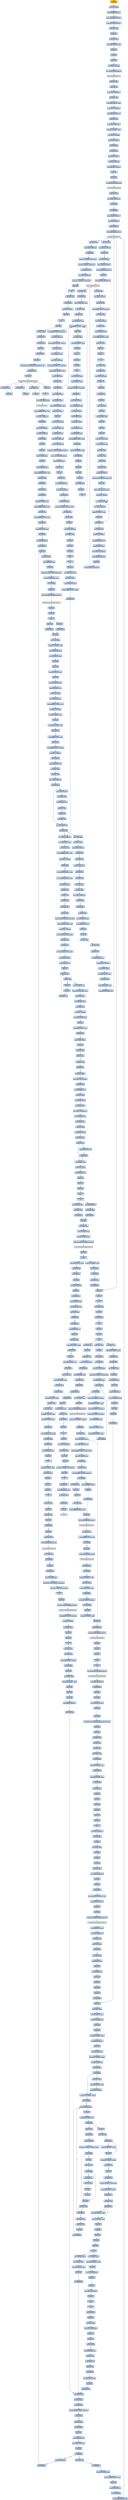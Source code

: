digraph G {
node[shape=rectangle,style=filled,fillcolor=lightsteelblue,color=lightsteelblue]
bgcolor="transparent"
a0x0040513epushl_ebp[label="start\npushl %ebp",color="lightgrey",fillcolor="orange"];
a0x0040513fmovl_esp_ebp[label="0x0040513f\nmovl %esp, %ebp"];
a0x00405141pushl_0xffffffffUINT8[label="0x00405141\npushl $0xffffffff<UINT8>"];
a0x00405143pushl_0x40e920UINT32[label="0x00405143\npushl $0x40e920<UINT32>"];
a0x00405148pushl_0x405eb8UINT32[label="0x00405148\npushl $0x405eb8<UINT32>"];
a0x0040514dmovl_fs_0_eax[label="0x0040514d\nmovl %fs:0, %eax"];
a0x00405153pushl_eax[label="0x00405153\npushl %eax"];
a0x00405154movl_esp_fs_0[label="0x00405154\nmovl %esp, %fs:0"];
a0x0040515bsubl_0x10UINT8_esp[label="0x0040515b\nsubl $0x10<UINT8>, %esp"];
a0x0040515epushl_ebx[label="0x0040515e\npushl %ebx"];
a0x0040515fpushl_esi[label="0x0040515f\npushl %esi"];
a0x00405160pushl_edi[label="0x00405160\npushl %edi"];
a0x00405161movl_esp__24ebp_[label="0x00405161\nmovl %esp, -24(%ebp)"];
a0x00405164call_GetVersion_kernel32_dll[label="0x00405164\ncall GetVersion@kernel32.dll"];
GetVersion_kernel32_dll[label="GetVersion@kernel32.dll",color="lightgrey",fillcolor="lightgrey"];
a0x0040516axorl_edx_edx[label="0x0040516a\nxorl %edx, %edx"];
a0x0040516cmovb_ah_dl[label="0x0040516c\nmovb %ah, %dl"];
a0x0040516emovl_edx_0x00420008[label="0x0040516e\nmovl %edx, 0x00420008"];
a0x00405174movl_eax_ecx[label="0x00405174\nmovl %eax, %ecx"];
a0x00405176andl_0xffUINT32_ecx[label="0x00405176\nandl $0xff<UINT32>, %ecx"];
a0x0040517cmovl_ecx_0x00420004[label="0x0040517c\nmovl %ecx, 0x00420004"];
a0x00405182shll_0x8UINT8_ecx[label="0x00405182\nshll $0x8<UINT8>, %ecx"];
a0x00405185addl_edx_ecx[label="0x00405185\naddl %edx, %ecx"];
a0x00405187movl_ecx_0x00420000[label="0x00405187\nmovl %ecx, 0x00420000"];
a0x0040518dshrl_0x10UINT8_eax[label="0x0040518d\nshrl $0x10<UINT8>, %eax"];
a0x00405190movl_eax_0x0041fffc[label="0x00405190\nmovl %eax, 0x0041fffc"];
a0x00405195pushl_0x1UINT8[label="0x00405195\npushl $0x1<UINT8>"];
a0x00405197call_0x00405d0d[label="0x00405197\ncall 0x00405d0d"];
a0x00405d0dxorl_eax_eax[label="0x00405d0d\nxorl %eax, %eax"];
a0x00405d0fpushl_0x0UINT8[label="0x00405d0f\npushl $0x0<UINT8>"];
a0x00405d11cmpl_eax_0x8esp_[label="0x00405d11\ncmpl %eax, 0x8(%esp)"];
a0x00405d15pushl_0x1000UINT32[label="0x00405d15\npushl $0x1000<UINT32>"];
a0x00405d1asete_al[label="0x00405d1a\nsete %al"];
a0x00405d1dpushl_eax[label="0x00405d1d\npushl %eax"];
a0x00405d1ecall_HeapCreate_kernel32_dll[label="0x00405d1e\ncall HeapCreate@kernel32.dll"];
HeapCreate_kernel32_dll[label="HeapCreate@kernel32.dll",color="lightgrey",fillcolor="lightgrey"];
a0x00405d24testl_eax_eax[label="0x00405d24\ntestl %eax, %eax"];
a0x00405d26movl_eax_0x00420428[label="0x00405d26\nmovl %eax, 0x00420428"];
a0x00405d2bje_0x00405d42[label="0x00405d2b\nje 0x00405d42"];
a0x00405d2dcall_0x00406c9f[label="0x00405d2d\ncall 0x00406c9f"];
a0x00406c9fpushl_0x140UINT32[label="0x00406c9f\npushl $0x140<UINT32>"];
a0x00406ca4pushl_0x0UINT8[label="0x00406ca4\npushl $0x0<UINT8>"];
a0x00406ca6pushl_0x00420428[label="0x00406ca6\npushl 0x00420428"];
a0x00406caccall_HeapAlloc_kernel32_dll[label="0x00406cac\ncall HeapAlloc@kernel32.dll"];
HeapAlloc_kernel32_dll[label="HeapAlloc@kernel32.dll",color="lightgrey",fillcolor="lightgrey"];
a0x00406cb2testl_eax_eax[label="0x00406cb2\ntestl %eax, %eax"];
a0x00406cb4movl_eax_0x004201fc[label="0x00406cb4\nmovl %eax, 0x004201fc"];
a0x00406cb9jne_0x00406cbc[label="0x00406cb9\njne 0x00406cbc"];
a0x00406cbcandl_0x0UINT8_0x004201f4[label="0x00406cbc\nandl $0x0<UINT8>, 0x004201f4"];
a0x00406cc3andl_0x0UINT8_0x004201f8[label="0x00406cc3\nandl $0x0<UINT8>, 0x004201f8"];
a0x00406ccapushl_0x1UINT8[label="0x00406cca\npushl $0x1<UINT8>"];
a0x00406cccmovl_eax_0x004201f0[label="0x00406ccc\nmovl %eax, 0x004201f0"];
a0x00406cd1movl_0x10UINT32_0x004201e8[label="0x00406cd1\nmovl $0x10<UINT32>, 0x004201e8"];
a0x00406cdbpopl_eax[label="0x00406cdb\npopl %eax"];
a0x00406cdcret[label="0x00406cdc\nret"];
a0x00405d32testl_eax_eax[label="0x00405d32\ntestl %eax, %eax"];
a0x00405d34jne_0x00405d45[label="0x00405d34\njne 0x00405d45"];
a0x00405d45pushl_0x1UINT8[label="0x00405d45\npushl $0x1<UINT8>"];
a0x00405d47popl_eax[label="0x00405d47\npopl %eax"];
a0x00405d48ret[label="0x00405d48\nret"];
a0x0040519cpopl_ecx[label="0x0040519c\npopl %ecx"];
a0x0040519dtestl_eax_eax[label="0x0040519d\ntestl %eax, %eax"];
a0x0040519fjne_0x004051a9[label="0x0040519f\njne 0x004051a9"];
a0x004051a9call_0x00405b75[label="0x004051a9\ncall 0x00405b75"];
a0x00405b75pushl_esi[label="0x00405b75\npushl %esi"];
a0x00405b76call_0x0040614d[label="0x00405b76\ncall 0x0040614d"];
a0x0040614dpushl_esi[label="0x0040614d\npushl %esi"];
a0x0040614emovl_InitializeCriticalSection_kernel32_dll_esi[label="0x0040614e\nmovl InitializeCriticalSection@kernel32.dll, %esi"];
a0x00406154pushl_0x004174ec[label="0x00406154\npushl 0x004174ec"];
a0x0040615acall_esi[label="0x0040615a\ncall %esi"];
InitializeCriticalSection_kernel32_dll[label="InitializeCriticalSection@kernel32.dll",color="lightgrey",fillcolor="lightgrey"];
a0x0040615cpushl_0x004174dc[label="0x0040615c\npushl 0x004174dc"];
a0x00406162call_esi[label="0x00406162\ncall %esi"];
a0x00406164pushl_0x004174cc[label="0x00406164\npushl 0x004174cc"];
a0x0040616acall_esi[label="0x0040616a\ncall %esi"];
a0x0040616cpushl_0x004174ac[label="0x0040616c\npushl 0x004174ac"];
a0x00406172call_esi[label="0x00406172\ncall %esi"];
a0x00406174popl_esi[label="0x00406174\npopl %esi"];
a0x00406175ret[label="0x00406175\nret"];
a0x00405b7bcall_TlsAlloc_kernel32_dll[label="0x00405b7b\ncall TlsAlloc@kernel32.dll"];
TlsAlloc_kernel32_dll[label="TlsAlloc@kernel32.dll",color="lightgrey",fillcolor="lightgrey"];
a0x00405b81cmpl_0xffffffffUINT8_eax[label="0x00405b81\ncmpl $0xffffffff<UINT8>, %eax"];
a0x00405b84movl_eax_0x004173fc[label="0x00405b84\nmovl %eax, 0x004173fc"];
a0x00405b89je_0x00405bc5[label="0x00405b89\nje 0x00405bc5"];
a0x00405b8bpushl_0x74UINT8[label="0x00405b8b\npushl $0x74<UINT8>"];
a0x00405b8dpushl_0x1UINT8[label="0x00405b8d\npushl $0x1<UINT8>"];
a0x00405b8fcall_0x00406bf5[label="0x00405b8f\ncall 0x00406bf5"];
a0x00406bf5pushl_ebx[label="0x00406bf5\npushl %ebx"];
a0x00406bf6pushl_esi[label="0x00406bf6\npushl %esi"];
a0x00406bf7movl_0xcesp__esi[label="0x00406bf7\nmovl 0xc(%esp), %esi"];
a0x00406bfbpushl_edi[label="0x00406bfb\npushl %edi"];
a0x00406bfcimull_0x14esp__esi[label="0x00406bfc\nimull 0x14(%esp), %esi"];
a0x00406c01cmpl_0xffffffe0UINT8_esi[label="0x00406c01\ncmpl $0xffffffe0<UINT8>, %esi"];
a0x00406c04movl_esi_ebx[label="0x00406c04\nmovl %esi, %ebx"];
a0x00406c06ja_0x00406c15[label="0x00406c06\nja 0x00406c15"];
a0x00406c08testl_esi_esi[label="0x00406c08\ntestl %esi, %esi"];
a0x00406c0ajne_0x00406c0f[label="0x00406c0a\njne 0x00406c0f"];
a0x00406c0faddl_0xfUINT8_esi[label="0x00406c0f\naddl $0xf<UINT8>, %esi"];
a0x00406c12andl_0xfffffff0UINT8_esi[label="0x00406c12\nandl $0xfffffff0<UINT8>, %esi"];
a0x00406c15xorl_edi_edi[label="0x00406c15\nxorl %edi, %edi"];
a0x00406c17cmpl_0xffffffe0UINT8_esi[label="0x00406c17\ncmpl $0xffffffe0<UINT8>, %esi"];
a0x00406c1aja_0x00406c56[label="0x00406c1a\nja 0x00406c56"];
a0x00406c1ccmpl_0x00417670_ebx[label="0x00406c1c\ncmpl 0x00417670, %ebx"];
a0x00406c22ja_0x00406c41[label="0x00406c22\nja 0x00406c41"];
a0x00406c24pushl_0x9UINT8[label="0x00406c24\npushl $0x9<UINT8>"];
a0x00406c26call_0x004061e2[label="0x00406c26\ncall 0x004061e2"];
a0x004061e2pushl_ebp[label="0x004061e2\npushl %ebp"];
a0x004061e3movl_esp_ebp[label="0x004061e3\nmovl %esp, %ebp"];
a0x004061e5movl_0x8ebp__eax[label="0x004061e5\nmovl 0x8(%ebp), %eax"];
a0x004061e8pushl_esi[label="0x004061e8\npushl %esi"];
a0x004061e9cmpl_0x0UINT8_0x4174a8eax4_[label="0x004061e9\ncmpl $0x0<UINT8>, 0x4174a8(,%eax,4)"];
a0x004061f1leal_0x4174a8eax4__esi[label="0x004061f1\nleal 0x4174a8(,%eax,4), %esi"];
a0x004061f8jne_0x00406238[label="0x004061f8\njne 0x00406238"];
a0x00406238pushl_esi_[label="0x00406238\npushl (%esi)"];
a0x0040623acall_EnterCriticalSection_kernel32_dll[label="0x0040623a\ncall EnterCriticalSection@kernel32.dll"];
EnterCriticalSection_kernel32_dll[label="EnterCriticalSection@kernel32.dll",color="lightgrey",fillcolor="lightgrey"];
a0x00406240popl_esi[label="0x00406240\npopl %esi"];
a0x00406241popl_ebp[label="0x00406241\npopl %ebp"];
a0x00406242ret[label="0x00406242\nret"];
a0x00406c2bpushl_ebx[label="0x00406c2b\npushl %ebx"];
a0x00406c2ccall_0x00407033[label="0x00406c2c\ncall 0x00407033"];
a0x00407033pushl_ebp[label="0x00407033\npushl %ebp"];
a0x00407034movl_esp_ebp[label="0x00407034\nmovl %esp, %ebp"];
a0x00407036subl_0x14UINT8_esp[label="0x00407036\nsubl $0x14<UINT8>, %esp"];
a0x00407039movl_0x004201f8_eax[label="0x00407039\nmovl 0x004201f8, %eax"];
a0x0040703emovl_0x004201fc_edx[label="0x0040703e\nmovl 0x004201fc, %edx"];
a0x00407044pushl_ebx[label="0x00407044\npushl %ebx"];
a0x00407045pushl_esi[label="0x00407045\npushl %esi"];
a0x00407046leal_eaxeax4__eax[label="0x00407046\nleal (%eax,%eax,4), %eax"];
a0x00407049pushl_edi[label="0x00407049\npushl %edi"];
a0x0040704aleal_edxeax4__edi[label="0x0040704a\nleal (%edx,%eax,4), %edi"];
a0x0040704dmovl_0x8ebp__eax[label="0x0040704d\nmovl 0x8(%ebp), %eax"];
a0x00407050movl_edi__4ebp_[label="0x00407050\nmovl %edi, -4(%ebp)"];
a0x00407053leal_0x17eax__ecx[label="0x00407053\nleal 0x17(%eax), %ecx"];
a0x00407056andl_0xfffffff0UINT8_ecx[label="0x00407056\nandl $0xfffffff0<UINT8>, %ecx"];
a0x00407059movl_ecx__16ebp_[label="0x00407059\nmovl %ecx, -16(%ebp)"];
a0x0040705csarl_0x4UINT8_ecx[label="0x0040705c\nsarl $0x4<UINT8>, %ecx"];
a0x0040705fdecl_ecx[label="0x0040705f\ndecl %ecx"];
a0x00407060cmpl_0x20UINT8_ecx[label="0x00407060\ncmpl $0x20<UINT8>, %ecx"];
a0x00407063jnl_0x00407073[label="0x00407063\njnl 0x00407073"];
a0x00407065orl_0xffffffffUINT8_esi[label="0x00407065\norl $0xffffffff<UINT8>, %esi"];
a0x00407068shrl_cl_esi[label="0x00407068\nshrl %cl, %esi"];
a0x0040706aorl_0xffffffffUINT8__8ebp_[label="0x0040706a\norl $0xffffffff<UINT8>, -8(%ebp)"];
a0x0040706emovl_esi__12ebp_[label="0x0040706e\nmovl %esi, -12(%ebp)"];
a0x00407071jmp_0x00407083[label="0x00407071\njmp 0x00407083"];
a0x00407083movl_0x004201f0_eax[label="0x00407083\nmovl 0x004201f0, %eax"];
a0x00407088movl_eax_ebx[label="0x00407088\nmovl %eax, %ebx"];
a0x0040708acmpl_edi_ebx[label="0x0040708a\ncmpl %edi, %ebx"];
a0x0040708cmovl_ebx_0x8ebp_[label="0x0040708c\nmovl %ebx, 0x8(%ebp)"];
a0x0040708fjae_0x004070aa[label="0x0040708f\njae 0x004070aa"];
a0x004070aacmpl__4ebp__ebx[label="0x004070aa\ncmpl -4(%ebp), %ebx"];
a0x004070adjne_0x00407128[label="0x004070ad\njne 0x00407128"];
a0x004070afmovl_edx_ebx[label="0x004070af\nmovl %edx, %ebx"];
a0x004070b1cmpl_eax_ebx[label="0x004070b1\ncmpl %eax, %ebx"];
a0x004070b3movl_ebx_0x8ebp_[label="0x004070b3\nmovl %ebx, 0x8(%ebp)"];
a0x004070b6jae_0x004070cd[label="0x004070b6\njae 0x004070cd"];
a0x004070cdjne_0x00407128[label="0x004070cd\njne 0x00407128"];
a0x004070cfcmpl__4ebp__ebx[label="0x004070cf\ncmpl -4(%ebp), %ebx"];
a0x004070d2jae_0x004070e5[label="0x004070d2\njae 0x004070e5"];
a0x004070e5jne_0x0040710d[label="0x004070e5\njne 0x0040710d"];
a0x004070e7movl_edx_ebx[label="0x004070e7\nmovl %edx, %ebx"];
a0x004070e9cmpl_eax_ebx[label="0x004070e9\ncmpl %eax, %ebx"];
a0x004070ebmovl_ebx_0x8ebp_[label="0x004070eb\nmovl %ebx, 0x8(%ebp)"];
a0x004070eejae_0x004070fd[label="0x004070ee\njae 0x004070fd"];
a0x004070fdjne_0x0040710d[label="0x004070fd\njne 0x0040710d"];
a0x004070ffcall_0x0040733c[label="0x004070ff\ncall 0x0040733c"];
a0x0040733cmovl_0x004201f8_eax[label="0x0040733c\nmovl 0x004201f8, %eax"];
a0x00407341movl_0x004201e8_ecx[label="0x00407341\nmovl 0x004201e8, %ecx"];
a0x00407347pushl_esi[label="0x00407347\npushl %esi"];
a0x00407348pushl_edi[label="0x00407348\npushl %edi"];
a0x00407349xorl_edi_edi[label="0x00407349\nxorl %edi, %edi"];
a0x0040734bcmpl_ecx_eax[label="0x0040734b\ncmpl %ecx, %eax"];
a0x0040734djne_0x0040737f[label="0x0040734d\njne 0x0040737f"];
a0x0040737fmovl_0x004201fc_ecx[label="0x0040737f\nmovl 0x004201fc, %ecx"];
a0x00407385pushl_0x41c4UINT32[label="0x00407385\npushl $0x41c4<UINT32>"];
a0x0040738apushl_0x8UINT8[label="0x0040738a\npushl $0x8<UINT8>"];
a0x0040738cleal_eaxeax4__eax[label="0x0040738c\nleal (%eax,%eax,4), %eax"];
a0x0040738fpushl_0x00420428[label="0x0040738f\npushl 0x00420428"];
a0x00407395leal_ecxeax4__esi[label="0x00407395\nleal (%ecx,%eax,4), %esi"];
a0x00407398call_HeapAlloc_kernel32_dll[label="0x00407398\ncall HeapAlloc@kernel32.dll"];
a0x0040739ecmpl_edi_eax[label="0x0040739e\ncmpl %edi, %eax"];
a0x004073a0movl_eax_0x10esi_[label="0x004073a0\nmovl %eax, 0x10(%esi)"];
a0x004073a3je_0x004073cf[label="0x004073a3\nje 0x004073cf"];
a0x004073a5pushl_0x4UINT8[label="0x004073a5\npushl $0x4<UINT8>"];
a0x004073a7pushl_0x2000UINT32[label="0x004073a7\npushl $0x2000<UINT32>"];
a0x004073acpushl_0x100000UINT32[label="0x004073ac\npushl $0x100000<UINT32>"];
a0x004073b1pushl_edi[label="0x004073b1\npushl %edi"];
a0x004073b2call_VirtualAlloc_kernel32_dll[label="0x004073b2\ncall VirtualAlloc@kernel32.dll"];
VirtualAlloc_kernel32_dll[label="VirtualAlloc@kernel32.dll",color="lightgrey",fillcolor="lightgrey"];
a0x004073b8cmpl_edi_eax[label="0x004073b8\ncmpl %edi, %eax"];
a0x004073bamovl_eax_0xcesi_[label="0x004073ba\nmovl %eax, 0xc(%esi)"];
a0x004073bdjne_0x004073d3[label="0x004073bd\njne 0x004073d3"];
a0x004073d3orl_0xffffffffUINT8_0x8esi_[label="0x004073d3\norl $0xffffffff<UINT8>, 0x8(%esi)"];
a0x004073d7movl_edi_esi_[label="0x004073d7\nmovl %edi, (%esi)"];
a0x004073d9movl_edi_0x4esi_[label="0x004073d9\nmovl %edi, 0x4(%esi)"];
a0x004073dcincl_0x004201f8[label="0x004073dc\nincl 0x004201f8"];
a0x004073e2movl_0x10esi__eax[label="0x004073e2\nmovl 0x10(%esi), %eax"];
a0x004073e5orl_0xffffffffUINT8_eax_[label="0x004073e5\norl $0xffffffff<UINT8>, (%eax)"];
a0x004073e8movl_esi_eax[label="0x004073e8\nmovl %esi, %eax"];
a0x004073eapopl_edi[label="0x004073ea\npopl %edi"];
a0x004073ebpopl_esi[label="0x004073eb\npopl %esi"];
a0x004073ecret[label="0x004073ec\nret"];
a0x00407104movl_eax_ebx[label="0x00407104\nmovl %eax, %ebx"];
a0x00407106testl_ebx_ebx[label="0x00407106\ntestl %ebx, %ebx"];
a0x00407108movl_ebx_0x8ebp_[label="0x00407108\nmovl %ebx, 0x8(%ebp)"];
a0x0040710bje_0x00407121[label="0x0040710b\nje 0x00407121"];
a0x0040710dpushl_ebx[label="0x0040710d\npushl %ebx"];
a0x0040710ecall_0x004073ed[label="0x0040710e\ncall 0x004073ed"];
a0x004073edpushl_ebp[label="0x004073ed\npushl %ebp"];
a0x004073eemovl_esp_ebp[label="0x004073ee\nmovl %esp, %ebp"];
a0x004073f0pushl_ecx[label="0x004073f0\npushl %ecx"];
a0x004073f1movl_0x8ebp__ecx[label="0x004073f1\nmovl 0x8(%ebp), %ecx"];
a0x004073f4pushl_ebx[label="0x004073f4\npushl %ebx"];
a0x004073f5pushl_esi[label="0x004073f5\npushl %esi"];
a0x004073f6pushl_edi[label="0x004073f6\npushl %edi"];
a0x004073f7movl_0x10ecx__esi[label="0x004073f7\nmovl 0x10(%ecx), %esi"];
a0x004073famovl_0x8ecx__eax[label="0x004073fa\nmovl 0x8(%ecx), %eax"];
a0x004073fdxorl_ebx_ebx[label="0x004073fd\nxorl %ebx, %ebx"];
a0x004073fftestl_eax_eax[label="0x004073ff\ntestl %eax, %eax"];
a0x00407401jl_0x00407408[label="0x00407401\njl 0x00407408"];
a0x00407408movl_ebx_eax[label="0x00407408\nmovl %ebx, %eax"];
a0x0040740apushl_0x3fUINT8[label="0x0040740a\npushl $0x3f<UINT8>"];
a0x0040740cimull_0x204UINT32_eax_eax[label="0x0040740c\nimull $0x204<UINT32>, %eax, %eax"];
a0x00407412popl_edx[label="0x00407412\npopl %edx"];
a0x00407413leal_0x144eaxesi__eax[label="0x00407413\nleal 0x144(%eax,%esi), %eax"];
a0x0040741amovl_eax__4ebp_[label="0x0040741a\nmovl %eax, -4(%ebp)"];
a0x0040741dmovl_eax_0x8eax_[label="0x0040741d\nmovl %eax, 0x8(%eax)"];
a0x00407420movl_eax_0x4eax_[label="0x00407420\nmovl %eax, 0x4(%eax)"];
a0x00407423addl_0x8UINT8_eax[label="0x00407423\naddl $0x8<UINT8>, %eax"];
a0x00407426decl_edx[label="0x00407426\ndecl %edx"];
a0x00407427jne_0x0040741d[label="0x00407427\njne 0x0040741d"];
a0x00407429movl_ebx_edi[label="0x00407429\nmovl %ebx, %edi"];
a0x0040742bpushl_0x4UINT8[label="0x0040742b\npushl $0x4<UINT8>"];
a0x0040742dshll_0xfUINT8_edi[label="0x0040742d\nshll $0xf<UINT8>, %edi"];
a0x00407430addl_0xcecx__edi[label="0x00407430\naddl 0xc(%ecx), %edi"];
a0x00407433pushl_0x1000UINT32[label="0x00407433\npushl $0x1000<UINT32>"];
a0x00407438pushl_0x8000UINT32[label="0x00407438\npushl $0x8000<UINT32>"];
a0x0040743dpushl_edi[label="0x0040743d\npushl %edi"];
a0x0040743ecall_VirtualAlloc_kernel32_dll[label="0x0040743e\ncall VirtualAlloc@kernel32.dll"];
a0x00407444testl_eax_eax[label="0x00407444\ntestl %eax, %eax"];
a0x00407446jne_0x00407450[label="0x00407446\njne 0x00407450"];
a0x00407450leal_0x7000edi__edx[label="0x00407450\nleal 0x7000(%edi), %edx"];
a0x00407456cmpl_edx_edi[label="0x00407456\ncmpl %edx, %edi"];
a0x00407458ja_0x00407496[label="0x00407458\nja 0x00407496"];
a0x0040745aleal_0x10edi__eax[label="0x0040745a\nleal 0x10(%edi), %eax"];
a0x0040745dorl_0xffffffffUINT8__8eax_[label="0x0040745d\norl $0xffffffff<UINT8>, -8(%eax)"];
a0x00405eb8pushl_ebp[label="0x00405eb8\npushl %ebp"];
a0x00405eb9movl_esp_ebp[label="0x00405eb9\nmovl %esp, %ebp"];
a0x00405ebbsubl_0x8UINT8_esp[label="0x00405ebb\nsubl $0x8<UINT8>, %esp"];
a0x00405ebepushl_ebx[label="0x00405ebe\npushl %ebx"];
a0x00405ebfpushl_esi[label="0x00405ebf\npushl %esi"];
a0x00405ec0pushl_edi[label="0x00405ec0\npushl %edi"];
a0x00405ec1pushl_ebp[label="0x00405ec1\npushl %ebp"];
a0x00405ec2cld_[label="0x00405ec2\ncld "];
a0x00405ec3movl_0xcebp__ebx[label="0x00405ec3\nmovl 0xc(%ebp), %ebx"];
a0x00405ec6movl_0x8ebp__eax[label="0x00405ec6\nmovl 0x8(%ebp), %eax"];
a0x00405ec9testl_0x6UINT32_0x4eax_[label="0x00405ec9\ntestl $0x6<UINT32>, 0x4(%eax)"];
a0x00405ed0jne_0x00405f58[label="0x00405ed0\njne 0x00405f58"];
a0x00405ed6movl_eax__8ebp_[label="0x00405ed6\nmovl %eax, -8(%ebp)"];
a0x00405ed9movl_0x10ebp__eax[label="0x00405ed9\nmovl 0x10(%ebp), %eax"];
a0x00405edcmovl_eax__4ebp_[label="0x00405edc\nmovl %eax, -4(%ebp)"];
a0x00405edfleal__8ebp__eax[label="0x00405edf\nleal -8(%ebp), %eax"];
a0x00405ee2movl_eax__4ebx_[label="0x00405ee2\nmovl %eax, -4(%ebx)"];
a0x00405ee5movl_0xcebx__esi[label="0x00405ee5\nmovl 0xc(%ebx), %esi"];
a0x00405ee8movl_0x8ebx__edi[label="0x00405ee8\nmovl 0x8(%ebx), %edi"];
a0x00405eebcmpl_0xffffffffUINT8_esi[label="0x00405eeb\ncmpl $0xffffffff<UINT8>, %esi"];
a0x00405eeeje_0x00405f51[label="0x00405eee\nje 0x00405f51"];
a0x00405f51movl_0x1UINT32_eax[label="0x00405f51\nmovl $0x1<UINT32>, %eax"];
a0x00405f56jmp_0x00405f6d[label="0x00405f56\njmp 0x00405f6d"];
a0x00405f6dpopl_ebp[label="0x00405f6d\npopl %ebp"];
a0x00405f6epopl_edi[label="0x00405f6e\npopl %edi"];
a0x00405f6fpopl_esi[label="0x00405f6f\npopl %esi"];
a0x00405f70popl_ebx[label="0x00405f70\npopl %ebx"];
a0x00405f71movl_ebp_esp[label="0x00405f71\nmovl %ebp, %esp"];
a0x00405f73popl_ebp[label="0x00405f73\npopl %ebp"];
a0x00405f74ret[label="0x00405f74\nret"];
a0x00407461orl_0xffffffffUINT8_0xfeceax_[label="0x00407461\norl $0xffffffff<UINT8>, 0xfec(%eax)"];
a0x00407468leal_0xffceax__ecx[label="0x00407468\nleal 0xffc(%eax), %ecx"];
a0x0040746emovl_0xff0UINT32__4eax_[label="0x0040746e\nmovl $0xff0<UINT32>, -4(%eax)"];
a0x00407475movl_ecx_eax_[label="0x00407475\nmovl %ecx, (%eax)"];
a0x00407477leal__4100eax__ecx[label="0x00407477\nleal -4100(%eax), %ecx"];
a0x0040747dmovl_ecx_0x4eax_[label="0x0040747d\nmovl %ecx, 0x4(%eax)"];
a0x00407480movl_0xff0UINT32_0xfe8eax_[label="0x00407480\nmovl $0xff0<UINT32>, 0xfe8(%eax)"];
a0x0040748aaddl_0x1000UINT32_eax[label="0x0040748a\naddl $0x1000<UINT32>, %eax"];
a0x0040748fleal__16eax__ecx[label="0x0040748f\nleal -16(%eax), %ecx"];
a0x00407492cmpl_edx_ecx[label="0x00407492\ncmpl %edx, %ecx"];
a0x00407494jbe_0x0040745d[label="0x00407494\njbe 0x0040745d"];
a0x00407496movl__4ebp__eax[label="0x00407496\nmovl -4(%ebp), %eax"];
a0x00407499leal_0xcedi__ecx[label="0x00407499\nleal 0xc(%edi), %ecx"];
a0x0040749caddl_0x1f8UINT32_eax[label="0x0040749c\naddl $0x1f8<UINT32>, %eax"];
a0x004074a1pushl_0x1UINT8[label="0x004074a1\npushl $0x1<UINT8>"];
a0x004074a3popl_edi[label="0x004074a3\npopl %edi"];
a0x004074a4movl_ecx_0x4eax_[label="0x004074a4\nmovl %ecx, 0x4(%eax)"];
a0x004074a7movl_eax_0x8ecx_[label="0x004074a7\nmovl %eax, 0x8(%ecx)"];
a0x004074aaleal_0xcedx__ecx[label="0x004074aa\nleal 0xc(%edx), %ecx"];
a0x004074admovl_ecx_0x8eax_[label="0x004074ad\nmovl %ecx, 0x8(%eax)"];
a0x004074b0movl_eax_0x4ecx_[label="0x004074b0\nmovl %eax, 0x4(%ecx)"];
a0x004074b3andl_0x0UINT8_0x44esiebx4_[label="0x004074b3\nandl $0x0<UINT8>, 0x44(%esi,%ebx,4)"];
a0x004074b8movl_edi_0xc4esiebx4_[label="0x004074b8\nmovl %edi, 0xc4(%esi,%ebx,4)"];
a0x004074bfmovb_0x43esi__al[label="0x004074bf\nmovb 0x43(%esi), %al"];
a0x004074c2movb_al_cl[label="0x004074c2\nmovb %al, %cl"];
a0x004074c4incb_cl[label="0x004074c4\nincb %cl"];
a0x004074c6testb_al_al[label="0x004074c6\ntestb %al, %al"];
a0x004074c8movl_0x8ebp__eax[label="0x004074c8\nmovl 0x8(%ebp), %eax"];
a0x004074cbmovb_cl_0x43esi_[label="0x004074cb\nmovb %cl, 0x43(%esi)"];
a0x004074cejne_0x004074d3[label="0x004074ce\njne 0x004074d3"];
a0x004074d0orl_edi_0x4eax_[label="0x004074d0\norl %edi, 0x4(%eax)"];
a0x004074d3movl_0x80000000UINT32_edx[label="0x004074d3\nmovl $0x80000000<UINT32>, %edx"];
a0x004074d8movl_ebx_ecx[label="0x004074d8\nmovl %ebx, %ecx"];
a0x004074dashrl_cl_edx[label="0x004074da\nshrl %cl, %edx"];
a0x004074dcnotl_edx[label="0x004074dc\nnotl %edx"];
a0x004074deandl_edx_0x8eax_[label="0x004074de\nandl %edx, 0x8(%eax)"];
a0x004074e1movl_ebx_eax[label="0x004074e1\nmovl %ebx, %eax"];
a0x004074e3popl_edi[label="0x004074e3\npopl %edi"];
a0x004074e4popl_esi[label="0x004074e4\npopl %esi"];
a0x004074e5popl_ebx[label="0x004074e5\npopl %ebx"];
a0x004074e6leave_[label="0x004074e6\nleave "];
a0x004074e7ret[label="0x004074e7\nret"];
a0x00407113popl_ecx[label="0x00407113\npopl %ecx"];
a0x00407114movl_0x10ebx__ecx[label="0x00407114\nmovl 0x10(%ebx), %ecx"];
a0x00407117movl_eax_ecx_[label="0x00407117\nmovl %eax, (%ecx)"];
a0x00407119movl_0x10ebx__eax[label="0x00407119\nmovl 0x10(%ebx), %eax"];
a0x0040711ccmpl_0xffffffffUINT8_eax_[label="0x0040711c\ncmpl $0xffffffff<UINT8>, (%eax)"];
a0x0040711fjne_0x00407128[label="0x0040711f\njne 0x00407128"];
a0x00407128movl_ebx_0x004201f0[label="0x00407128\nmovl %ebx, 0x004201f0"];
a0x0040712emovl_0x10ebx__eax[label="0x0040712e\nmovl 0x10(%ebx), %eax"];
a0x00407131movl_eax__edx[label="0x00407131\nmovl (%eax), %edx"];
a0x00407133cmpl_0xffffffffUINT8_edx[label="0x00407133\ncmpl $0xffffffff<UINT8>, %edx"];
a0x00407136movl_edx__4ebp_[label="0x00407136\nmovl %edx, -4(%ebp)"];
a0x00407139je_0x0040714f[label="0x00407139\nje 0x0040714f"];
a0x0040713bmovl_0xc4eaxedx4__ecx[label="0x0040713b\nmovl 0xc4(%eax,%edx,4), %ecx"];
a0x00407142movl_0x44eaxedx4__edi[label="0x00407142\nmovl 0x44(%eax,%edx,4), %edi"];
a0x00407146andl__8ebp__ecx[label="0x00407146\nandl -8(%ebp), %ecx"];
a0x00407149andl_esi_edi[label="0x00407149\nandl %esi, %edi"];
a0x0040714borl_edi_ecx[label="0x0040714b\norl %edi, %ecx"];
a0x0040714djne_0x00407186[label="0x0040714d\njne 0x00407186"];
a0x00407186movl_edx_ecx[label="0x00407186\nmovl %edx, %ecx"];
a0x00407188xorl_edi_edi[label="0x00407188\nxorl %edi, %edi"];
a0x0040718aimull_0x204UINT32_ecx_ecx[label="0x0040718a\nimull $0x204<UINT32>, %ecx, %ecx"];
a0x00407190leal_0x144ecxeax__ecx[label="0x00407190\nleal 0x144(%ecx,%eax), %ecx"];
a0x00407197movl_ecx__12ebp_[label="0x00407197\nmovl %ecx, -12(%ebp)"];
a0x0040719amovl_0x44eaxedx4__ecx[label="0x0040719a\nmovl 0x44(%eax,%edx,4), %ecx"];
a0x0040719eandl_esi_ecx[label="0x0040719e\nandl %esi, %ecx"];
a0x004071a0jne_0x004071af[label="0x004071a0\njne 0x004071af"];
a0x004071a2movl_0xc4eaxedx4__ecx[label="0x004071a2\nmovl 0xc4(%eax,%edx,4), %ecx"];
a0x004071a9pushl_0x20UINT8[label="0x004071a9\npushl $0x20<UINT8>"];
a0x004071abandl__8ebp__ecx[label="0x004071ab\nandl -8(%ebp), %ecx"];
a0x004071aepopl_edi[label="0x004071ae\npopl %edi"];
a0x004071aftestl_ecx_ecx[label="0x004071af\ntestl %ecx, %ecx"];
a0x004071b1jl_0x004071b8[label="0x004071b1\njl 0x004071b8"];
a0x004071b3shll_ecx[label="0x004071b3\nshll %ecx"];
a0x004071b5incl_edi[label="0x004071b5\nincl %edi"];
a0x004071b6jmp_0x004071af[label="0x004071b6\njmp 0x004071af"];
a0x004071b8movl__12ebp__ecx[label="0x004071b8\nmovl -12(%ebp), %ecx"];
a0x004071bbmovl_0x4ecxedi8__edx[label="0x004071bb\nmovl 0x4(%ecx,%edi,8), %edx"];
a0x004071bfmovl_edx__ecx[label="0x004071bf\nmovl (%edx), %ecx"];
a0x004071c1subl__16ebp__ecx[label="0x004071c1\nsubl -16(%ebp), %ecx"];
a0x004071c4movl_ecx_esi[label="0x004071c4\nmovl %ecx, %esi"];
a0x004071c6movl_ecx__8ebp_[label="0x004071c6\nmovl %ecx, -8(%ebp)"];
a0x004071c9sarl_0x4UINT8_esi[label="0x004071c9\nsarl $0x4<UINT8>, %esi"];
a0x004071ccdecl_esi[label="0x004071cc\ndecl %esi"];
a0x004071cdcmpl_0x3fUINT8_esi[label="0x004071cd\ncmpl $0x3f<UINT8>, %esi"];
a0x004071d0jle_0x004071d5[label="0x004071d0\njle 0x004071d5"];
a0x004071d2pushl_0x3fUINT8[label="0x004071d2\npushl $0x3f<UINT8>"];
a0x004071d4popl_esi[label="0x004071d4\npopl %esi"];
a0x004071d5cmpl_edi_esi[label="0x004071d5\ncmpl %edi, %esi"];
a0x004071d7je_0x004072ea[label="0x004071d7\nje 0x004072ea"];
a0x004072eatestl_ecx_ecx[label="0x004072ea\ntestl %ecx, %ecx"];
a0x004072ecje_0x004072f9[label="0x004072ec\nje 0x004072f9"];
a0x004072eemovl_ecx_edx_[label="0x004072ee\nmovl %ecx, (%edx)"];
a0x004072f0movl_ecx__4ecxedx_[label="0x004072f0\nmovl %ecx, -4(%ecx,%edx)"];
a0x004072f4jmp_0x004072f9[label="0x004072f4\njmp 0x004072f9"];
a0x004072f9movl__16ebp__esi[label="0x004072f9\nmovl -16(%ebp), %esi"];
a0x004072fcaddl_ecx_edx[label="0x004072fc\naddl %ecx, %edx"];
a0x004072feleal_0x1esi__ecx[label="0x004072fe\nleal 0x1(%esi), %ecx"];
a0x00407301movl_ecx_edx_[label="0x00407301\nmovl %ecx, (%edx)"];
a0x00407303movl_ecx__4edxesi_[label="0x00407303\nmovl %ecx, -4(%edx,%esi)"];
a0x00407307movl__12ebp__esi[label="0x00407307\nmovl -12(%ebp), %esi"];
a0x0040730amovl_esi__ecx[label="0x0040730a\nmovl (%esi), %ecx"];
a0x0040730ctestl_ecx_ecx[label="0x0040730c\ntestl %ecx, %ecx"];
a0x0040730eleal_0x1ecx__edi[label="0x0040730e\nleal 0x1(%ecx), %edi"];
a0x00407311movl_edi_esi_[label="0x00407311\nmovl %edi, (%esi)"];
a0x00407313jne_0x0040732f[label="0x00407313\njne 0x0040732f"];
a0x00407315cmpl_0x004201f4_ebx[label="0x00407315\ncmpl 0x004201f4, %ebx"];
a0x0040731bjne_0x0040732f[label="0x0040731b\njne 0x0040732f"];
a0x0040732fmovl__4ebp__ecx[label="0x0040732f\nmovl -4(%ebp), %ecx"];
a0x00407332movl_ecx_eax_[label="0x00407332\nmovl %ecx, (%eax)"];
a0x00407334leal_0x4edx__eax[label="0x00407334\nleal 0x4(%edx), %eax"];
a0x00407337popl_edi[label="0x00407337\npopl %edi"];
a0x00407338popl_esi[label="0x00407338\npopl %esi"];
a0x00407339popl_ebx[label="0x00407339\npopl %ebx"];
a0x0040733aleave_[label="0x0040733a\nleave "];
a0x0040733bret[label="0x0040733b\nret"];
a0x00406c31pushl_0x9UINT8[label="0x00406c31\npushl $0x9<UINT8>"];
a0x00406c33movl_eax_edi[label="0x00406c33\nmovl %eax, %edi"];
a0x00406c35call_0x00406243[label="0x00406c35\ncall 0x00406243"];
a0x00406243pushl_ebp[label="0x00406243\npushl %ebp"];
a0x00406244movl_esp_ebp[label="0x00406244\nmovl %esp, %ebp"];
a0x00406246movl_0x8ebp__eax[label="0x00406246\nmovl 0x8(%ebp), %eax"];
a0x00406249pushl_0x4174a8eax4_[label="0x00406249\npushl 0x4174a8(,%eax,4)"];
a0x00406250call_LeaveCriticalSection_kernel32_dll[label="0x00406250\ncall LeaveCriticalSection@kernel32.dll"];
LeaveCriticalSection_kernel32_dll[label="LeaveCriticalSection@kernel32.dll",color="lightgrey",fillcolor="lightgrey"];
a0x00406256popl_ebp[label="0x00406256\npopl %ebp"];
a0x00406257ret[label="0x00406257\nret"];
a0x00406c3aaddl_0xcUINT8_esp[label="0x00406c3a\naddl $0xc<UINT8>, %esp"];
a0x00406c3dtestl_edi_edi[label="0x00406c3d\ntestl %edi, %edi"];
a0x00406c3fjne_0x00406c6c[label="0x00406c3f\njne 0x00406c6c"];
a0x00406c6cpushl_ebx[label="0x00406c6c\npushl %ebx"];
a0x00406c6dpushl_0x0UINT8[label="0x00406c6d\npushl $0x0<UINT8>"];
a0x00406c6fpushl_edi[label="0x00406c6f\npushl %edi"];
a0x00406c70call_0x00408150[label="0x00406c70\ncall 0x00408150"];
a0x00408150movl_0xcesp__edx[label="0x00408150\nmovl 0xc(%esp), %edx"];
a0x00408154movl_0x4esp__ecx[label="0x00408154\nmovl 0x4(%esp), %ecx"];
a0x00408158testl_edx_edx[label="0x00408158\ntestl %edx, %edx"];
a0x0040815aje_0x004081a3[label="0x0040815a\nje 0x004081a3"];
a0x0040815cxorl_eax_eax[label="0x0040815c\nxorl %eax, %eax"];
a0x0040815emovb_0x8esp__al[label="0x0040815e\nmovb 0x8(%esp), %al"];
a0x00408162pushl_edi[label="0x00408162\npushl %edi"];
a0x00408163movl_ecx_edi[label="0x00408163\nmovl %ecx, %edi"];
a0x00408165cmpl_0x4UINT8_edx[label="0x00408165\ncmpl $0x4<UINT8>, %edx"];
a0x00408168jb_0x00408197[label="0x00408168\njb 0x00408197"];
a0x0040816anegl_ecx[label="0x0040816a\nnegl %ecx"];
a0x0040816candl_0x3UINT8_ecx[label="0x0040816c\nandl $0x3<UINT8>, %ecx"];
a0x0040816fje_0x00408179[label="0x0040816f\nje 0x00408179"];
a0x00408179movl_eax_ecx[label="0x00408179\nmovl %eax, %ecx"];
a0x0040817bshll_0x8UINT8_eax[label="0x0040817b\nshll $0x8<UINT8>, %eax"];
a0x0040817eaddl_ecx_eax[label="0x0040817e\naddl %ecx, %eax"];
a0x00408180movl_eax_ecx[label="0x00408180\nmovl %eax, %ecx"];
a0x00408182shll_0x10UINT8_eax[label="0x00408182\nshll $0x10<UINT8>, %eax"];
a0x00408185addl_ecx_eax[label="0x00408185\naddl %ecx, %eax"];
a0x00408187movl_edx_ecx[label="0x00408187\nmovl %edx, %ecx"];
a0x00408189andl_0x3UINT8_edx[label="0x00408189\nandl $0x3<UINT8>, %edx"];
a0x0040818cshrl_0x2UINT8_ecx[label="0x0040818c\nshrl $0x2<UINT8>, %ecx"];
a0x0040818fje_0x00408197[label="0x0040818f\nje 0x00408197"];
a0x00408191repz_stosl_eax_es_edi_[label="0x00408191\nrepz stosl %eax, %es:(%edi)"];
a0x00408193testl_edx_edx[label="0x00408193\ntestl %edx, %edx"];
a0x00408195je_0x0040819d[label="0x00408195\nje 0x0040819d"];
a0x0040819dmovl_0x8esp__eax[label="0x0040819d\nmovl 0x8(%esp), %eax"];
a0x004081a1popl_edi[label="0x004081a1\npopl %edi"];
a0x004081a2ret[label="0x004081a2\nret"];
a0x00406c75addl_0xcUINT8_esp[label="0x00406c75\naddl $0xc<UINT8>, %esp"];
a0x00406c78movl_edi_eax[label="0x00406c78\nmovl %edi, %eax"];
a0x00406c7apopl_edi[label="0x00406c7a\npopl %edi"];
a0x00406c7bpopl_esi[label="0x00406c7b\npopl %esi"];
a0x00406c7cpopl_ebx[label="0x00406c7c\npopl %ebx"];
a0x00406c7dret[label="0x00406c7d\nret"];
a0x00405b94movl_eax_esi[label="0x00405b94\nmovl %eax, %esi"];
a0x00405b96popl_ecx[label="0x00405b96\npopl %ecx"];
a0x00405b97testl_esi_esi[label="0x00405b97\ntestl %esi, %esi"];
a0x00405b99popl_ecx[label="0x00405b99\npopl %ecx"];
a0x00405b9aje_0x00405bc5[label="0x00405b9a\nje 0x00405bc5"];
a0x00405b9cpushl_esi[label="0x00405b9c\npushl %esi"];
a0x00405b9dpushl_0x004173fc[label="0x00405b9d\npushl 0x004173fc"];
a0x00405ba3call_TlsSetValue_kernel32_dll[label="0x00405ba3\ncall TlsSetValue@kernel32.dll"];
TlsSetValue_kernel32_dll[label="TlsSetValue@kernel32.dll",color="lightgrey",fillcolor="lightgrey"];
a0x00405ba9testl_eax_eax[label="0x00405ba9\ntestl %eax, %eax"];
a0x00405babje_0x00405bc5[label="0x00405bab\nje 0x00405bc5"];
a0x00405badpushl_esi[label="0x00405bad\npushl %esi"];
a0x00405baecall_0x00405be7[label="0x00405bae\ncall 0x00405be7"];
a0x00405be7movl_0x4esp__eax[label="0x00405be7\nmovl 0x4(%esp), %eax"];
a0x00405bebmovl_0x417350UINT32_0x50eax_[label="0x00405beb\nmovl $0x417350<UINT32>, 0x50(%eax)"];
a0x00405bf2movl_0x1UINT32_0x14eax_[label="0x00405bf2\nmovl $0x1<UINT32>, 0x14(%eax)"];
a0x00405bf9ret[label="0x00405bf9\nret"];
a0x00405bb3popl_ecx[label="0x00405bb3\npopl %ecx"];
a0x00405bb4call_GetCurrentThreadId_kernel32_dll[label="0x00405bb4\ncall GetCurrentThreadId@kernel32.dll"];
GetCurrentThreadId_kernel32_dll[label="GetCurrentThreadId@kernel32.dll",color="lightgrey",fillcolor="lightgrey"];
a0x00405bbaorl_0xffffffffUINT8_0x4esi_[label="0x00405bba\norl $0xffffffff<UINT8>, 0x4(%esi)"];
a0x00405bbepushl_0x1UINT8[label="0x00405bbe\npushl $0x1<UINT8>"];
a0x00405bc0movl_eax_esi_[label="0x00405bc0\nmovl %eax, (%esi)"];
a0x00405bc2popl_eax[label="0x00405bc2\npopl %eax"];
a0x00405bc3popl_esi[label="0x00405bc3\npopl %esi"];
a0x00405bc4ret[label="0x00405bc4\nret"];
a0x004051aetestl_eax_eax[label="0x004051ae\ntestl %eax, %eax"];
a0x004051b0jne_0x004051ba[label="0x004051b0\njne 0x004051ba"];
a0x004051baandl_0x0UINT8__4ebp_[label="0x004051ba\nandl $0x0<UINT8>, -4(%ebp)"];
a0x004051becall_0x00405965[label="0x004051be\ncall 0x00405965"];
a0x00405965pushl_ebp[label="0x00405965\npushl %ebp"];
a0x00405966movl_esp_ebp[label="0x00405966\nmovl %esp, %ebp"];
a0x00405968subl_0x48UINT8_esp[label="0x00405968\nsubl $0x48<UINT8>, %esp"];
a0x0040596bpushl_ebx[label="0x0040596b\npushl %ebx"];
a0x0040596cpushl_esi[label="0x0040596c\npushl %esi"];
a0x0040596dpushl_edi[label="0x0040596d\npushl %edi"];
a0x0040596epushl_0x480UINT32[label="0x0040596e\npushl $0x480<UINT32>"];
a0x00405973call_0x004063b0[label="0x00405973\ncall 0x004063b0"];
a0x004063b0pushl_0x004201b8[label="0x004063b0\npushl 0x004201b8"];
a0x004063b6pushl_0x8esp_[label="0x004063b6\npushl 0x8(%esp)"];
a0x004063bacall_0x004063c2[label="0x004063ba\ncall 0x004063c2"];
a0x004063c2cmpl_0xffffffe0UINT8_0x4esp_[label="0x004063c2\ncmpl $0xffffffe0<UINT8>, 0x4(%esp)"];
a0x004063c7ja_0x004063eb[label="0x004063c7\nja 0x004063eb"];
a0x004063c9pushl_0x4esp_[label="0x004063c9\npushl 0x4(%esp)"];
a0x004063cdcall_0x004063ee[label="0x004063cd\ncall 0x004063ee"];
a0x004063eepushl_esi[label="0x004063ee\npushl %esi"];
a0x004063efmovl_0x8esp__esi[label="0x004063ef\nmovl 0x8(%esp), %esi"];
a0x004063f3cmpl_0x00417670_esi[label="0x004063f3\ncmpl 0x00417670, %esi"];
a0x004063f9pushl_edi[label="0x004063f9\npushl %edi"];
a0x004063faja_0x0040641d[label="0x004063fa\nja 0x0040641d"];
a0x0040641dtestl_esi_esi[label="0x0040641d\ntestl %esi, %esi"];
a0x0040641fjne_0x00406424[label="0x0040641f\njne 0x00406424"];
a0x00406424addl_0xfUINT8_esi[label="0x00406424\naddl $0xf<UINT8>, %esi"];
a0x00406427andl_0xfffffff0UINT8_esi[label="0x00406427\nandl $0xfffffff0<UINT8>, %esi"];
a0x0040642apushl_esi[label="0x0040642a\npushl %esi"];
a0x0040642bpushl_0x0UINT8[label="0x0040642b\npushl $0x0<UINT8>"];
a0x0040642dpushl_0x00420428[label="0x0040642d\npushl 0x00420428"];
a0x00406433call_HeapAlloc_kernel32_dll[label="0x00406433\ncall HeapAlloc@kernel32.dll"];
a0x00406439popl_edi[label="0x00406439\npopl %edi"];
a0x0040643apopl_esi[label="0x0040643a\npopl %esi"];
a0x0040643bret[label="0x0040643b\nret"];
a0x004063d2testl_eax_eax[label="0x004063d2\ntestl %eax, %eax"];
a0x004063d4popl_ecx[label="0x004063d4\npopl %ecx"];
a0x004063d5jne_0x004063ed[label="0x004063d5\njne 0x004063ed"];
a0x004063edret[label="0x004063ed\nret"];
a0x004063bfpopl_ecx[label="0x004063bf\npopl %ecx"];
a0x004063c0popl_ecx[label="0x004063c0\npopl %ecx"];
a0x004063c1ret[label="0x004063c1\nret"];
a0x00405978movl_eax_esi[label="0x00405978\nmovl %eax, %esi"];
a0x0040597apopl_ecx[label="0x0040597a\npopl %ecx"];
a0x0040597btestl_esi_esi[label="0x0040597b\ntestl %esi, %esi"];
a0x0040597djne_0x00405987[label="0x0040597d\njne 0x00405987"];
a0x00405987movl_esi_0x00420440[label="0x00405987\nmovl %esi, 0x00420440"];
a0x0040598dmovl_0x20UINT32_0x00420540[label="0x0040598d\nmovl $0x20<UINT32>, 0x00420540"];
a0x00405997leal_0x480esi__eax[label="0x00405997\nleal 0x480(%esi), %eax"];
a0x0040599dcmpl_eax_esi[label="0x0040599d\ncmpl %eax, %esi"];
a0x0040599fjae_0x004059bf[label="0x0040599f\njae 0x004059bf"];
a0x004059a1andb_0x0UINT8_0x4esi_[label="0x004059a1\nandb $0x0<UINT8>, 0x4(%esi)"];
a0x004059a5orl_0xffffffffUINT8_esi_[label="0x004059a5\norl $0xffffffff<UINT8>, (%esi)"];
a0x004059a8andl_0x0UINT8_0x8esi_[label="0x004059a8\nandl $0x0<UINT8>, 0x8(%esi)"];
a0x004059acmovb_0xaUINT8_0x5esi_[label="0x004059ac\nmovb $0xa<UINT8>, 0x5(%esi)"];
a0x004059b0movl_0x00420440_eax[label="0x004059b0\nmovl 0x00420440, %eax"];
a0x004059b5addl_0x24UINT8_esi[label="0x004059b5\naddl $0x24<UINT8>, %esi"];
a0x004059b8addl_0x480UINT32_eax[label="0x004059b8\naddl $0x480<UINT32>, %eax"];
a0x004059bdjmp_0x0040599d[label="0x004059bd\njmp 0x0040599d"];
a0x004059bfleal__72ebp__eax[label="0x004059bf\nleal -72(%ebp), %eax"];
a0x004059c2pushl_eax[label="0x004059c2\npushl %eax"];
a0x004059c3call_GetStartupInfoA_kernel32_dll[label="0x004059c3\ncall GetStartupInfoA@kernel32.dll"];
GetStartupInfoA_kernel32_dll[label="GetStartupInfoA@kernel32.dll",color="lightgrey",fillcolor="lightgrey"];
a0x004059c9cmpw_0x0UINT8__22ebp_[label="0x004059c9\ncmpw $0x0<UINT8>, -22(%ebp)"];
a0x004059ceje_0x00405aa5[label="0x004059ce\nje 0x00405aa5"];
a0x00405aa5xorl_ebx_ebx[label="0x00405aa5\nxorl %ebx, %ebx"];
a0x00405aa7movl_0x00420440_ecx[label="0x00405aa7\nmovl 0x00420440, %ecx"];
a0x00405aadleal_ebxebx8__eax[label="0x00405aad\nleal (%ebx,%ebx,8), %eax"];
a0x00405ab0cmpl_0xffffffffUINT8_ecxeax4_[label="0x00405ab0\ncmpl $0xffffffff<UINT8>, (%ecx,%eax,4)"];
a0x00405ab4leal_ecxeax4__esi[label="0x00405ab4\nleal (%ecx,%eax,4), %esi"];
a0x00405ab7jne_0x00405b06[label="0x00405ab7\njne 0x00405b06"];
a0x00405ab9testl_ebx_ebx[label="0x00405ab9\ntestl %ebx, %ebx"];
a0x00405abbmovb_0xffffff81UINT8_0x4esi_[label="0x00405abb\nmovb $0xffffff81<UINT8>, 0x4(%esi)"];
a0x00405abfjne_0x00405ac6[label="0x00405abf\njne 0x00405ac6"];
a0x00405ac1pushl_0xfffffff6UINT8[label="0x00405ac1\npushl $0xfffffff6<UINT8>"];
a0x00405ac3popl_eax[label="0x00405ac3\npopl %eax"];
a0x00405ac4jmp_0x00405ad0[label="0x00405ac4\njmp 0x00405ad0"];
a0x00405ad0pushl_eax[label="0x00405ad0\npushl %eax"];
a0x00405ad1call_GetStdHandle_kernel32_dll[label="0x00405ad1\ncall GetStdHandle@kernel32.dll"];
GetStdHandle_kernel32_dll[label="GetStdHandle@kernel32.dll",color="lightgrey",fillcolor="lightgrey"];
a0x00405ad7movl_eax_edi[label="0x00405ad7\nmovl %eax, %edi"];
a0x00405ad9cmpl_0xffffffffUINT8_edi[label="0x00405ad9\ncmpl $0xffffffff<UINT8>, %edi"];
a0x00405adcje_0x00405af5[label="0x00405adc\nje 0x00405af5"];
a0x00405adepushl_edi[label="0x00405ade\npushl %edi"];
a0x00405adfcall_GetFileType_kernel32_dll[label="0x00405adf\ncall GetFileType@kernel32.dll"];
GetFileType_kernel32_dll[label="GetFileType@kernel32.dll",color="lightgrey",fillcolor="lightgrey"];
a0x00405ae5testl_eax_eax[label="0x00405ae5\ntestl %eax, %eax"];
a0x00405ae7je_0x00405af5[label="0x00405ae7\nje 0x00405af5"];
a0x00405ae9andl_0xffUINT32_eax[label="0x00405ae9\nandl $0xff<UINT32>, %eax"];
a0x00405aeemovl_edi_esi_[label="0x00405aee\nmovl %edi, (%esi)"];
a0x00405af0cmpl_0x2UINT8_eax[label="0x00405af0\ncmpl $0x2<UINT8>, %eax"];
a0x00405af3jne_0x00405afb[label="0x00405af3\njne 0x00405afb"];
a0x00405af5orb_0x40UINT8_0x4esi_[label="0x00405af5\norb $0x40<UINT8>, 0x4(%esi)"];
a0x00405af9jmp_0x00405b0a[label="0x00405af9\njmp 0x00405b0a"];
a0x00405b0aincl_ebx[label="0x00405b0a\nincl %ebx"];
a0x00405b0bcmpl_0x3UINT8_ebx[label="0x00405b0b\ncmpl $0x3<UINT8>, %ebx"];
a0x00405b0ejl_0x00405aa7[label="0x00405b0e\njl 0x00405aa7"];
a0x00405ac6movl_ebx_eax[label="0x00405ac6\nmovl %ebx, %eax"];
a0x00405ac8decl_eax[label="0x00405ac8\ndecl %eax"];
a0x00405ac9negl_eax[label="0x00405ac9\nnegl %eax"];
a0x00405acbsbbl_eax_eax[label="0x00405acb\nsbbl %eax, %eax"];
a0x00405acdaddl_0xfffffff5UINT8_eax[label="0x00405acd\naddl $0xfffffff5<UINT8>, %eax"];
a0x00405b10pushl_0x00420540[label="0x00405b10\npushl 0x00420540"];
a0x00405b16call_SetHandleCount_kernel32_dll[label="0x00405b16\ncall SetHandleCount@kernel32.dll"];
LockResource_kernel32_dll[label="LockResource@kernel32.dll",color="lightgrey",fillcolor="lightgrey"];
a0x00405b1cpopl_edi[label="0x00405b1c\npopl %edi"];
a0x00405b1dpopl_esi[label="0x00405b1d\npopl %esi"];
a0x00405b1epopl_ebx[label="0x00405b1e\npopl %ebx"];
a0x00405b1fleave_[label="0x00405b1f\nleave "];
a0x00405b20ret[label="0x00405b20\nret"];
a0x004051c3call_GetCommandLineA_kernel32_dll[label="0x004051c3\ncall GetCommandLineA@kernel32.dll"];
GetCommandLineA_kernel32_dll[label="GetCommandLineA@kernel32.dll",color="lightgrey",fillcolor="lightgrey"];
a0x004051c9movl_eax_0x00420558[label="0x004051c9\nmovl %eax, 0x00420558"];
a0x004051cecall_0x00405833[label="0x004051ce\ncall 0x00405833"];
a0x00405833pushl_ecx[label="0x00405833\npushl %ecx"];
a0x00405834pushl_ecx[label="0x00405834\npushl %ecx"];
a0x00405835movl_0x00420140_eax[label="0x00405835\nmovl 0x00420140, %eax"];
a0x0040583apushl_ebx[label="0x0040583a\npushl %ebx"];
a0x0040583bpushl_ebp[label="0x0040583b\npushl %ebp"];
a0x0040583cmovl_GetEnvironmentStringsW_kernel32_dll_ebp[label="0x0040583c\nmovl GetEnvironmentStringsW@kernel32.dll, %ebp"];
a0x00405842pushl_esi[label="0x00405842\npushl %esi"];
a0x00405843pushl_edi[label="0x00405843\npushl %edi"];
a0x00405844xorl_ebx_ebx[label="0x00405844\nxorl %ebx, %ebx"];
a0x00405846xorl_esi_esi[label="0x00405846\nxorl %esi, %esi"];
a0x00405848xorl_edi_edi[label="0x00405848\nxorl %edi, %edi"];
a0x0040584acmpl_ebx_eax[label="0x0040584a\ncmpl %ebx, %eax"];
a0x0040584cjne_0x00405881[label="0x0040584c\njne 0x00405881"];
a0x00405881cmpl_0x1UINT8_eax[label="0x00405881\ncmpl $0x1<UINT8>, %eax"];
a0x00405884jne_0x0040590b[label="0x00405884\njne 0x0040590b"];
a0x0040590bcmpl_0x2UINT8_eax[label="0x0040590b\ncmpl $0x2<UINT8>, %eax"];
a0x0040590ejne_0x0040595c[label="0x0040590e\njne 0x0040595c"];
a0x0040595cxorl_eax_eax[label="0x0040595c\nxorl %eax, %eax"];
a0x0040595epopl_edi[label="0x0040595e\npopl %edi"];
a0x0040595fpopl_esi[label="0x0040595f\npopl %esi"];
a0x00405960popl_ebp[label="0x00405960\npopl %ebp"];
a0x00405961popl_ebx[label="0x00405961\npopl %ebx"];
a0x00405962popl_ecx[label="0x00405962\npopl %ecx"];
a0x00405963popl_ecx[label="0x00405963\npopl %ecx"];
a0x00405964ret[label="0x00405964\nret"];
a0x004051d3movl_eax_0x0041ffec[label="0x004051d3\nmovl %eax, 0x0041ffec"];
a0x004051d8call_0x004055e6[label="0x004051d8\ncall 0x004055e6"];
a0x004055e6pushl_ebp[label="0x004055e6\npushl %ebp"];
a0x004055e7movl_esp_ebp[label="0x004055e7\nmovl %esp, %ebp"];
a0x004055e9pushl_ecx[label="0x004055e9\npushl %ecx"];
a0x004055eapushl_ecx[label="0x004055ea\npushl %ecx"];
a0x004055ebpushl_ebx[label="0x004055eb\npushl %ebx"];
a0x004055ecxorl_ebx_ebx[label="0x004055ec\nxorl %ebx, %ebx"];
a0x004055eecmpl_ebx_0x00420548[label="0x004055ee\ncmpl %ebx, 0x00420548"];
a0x004055f4pushl_esi[label="0x004055f4\npushl %esi"];
a0x004055f5pushl_edi[label="0x004055f5\npushl %edi"];
a0x004055f6jne_0x004055fd[label="0x004055f6\njne 0x004055fd"];
a0x004055fdmovl_0x42003cUINT32_esi[label="0x004055fd\nmovl $0x42003c<UINT32>, %esi"];
a0x00405602pushl_0x104UINT32[label="0x00405602\npushl $0x104<UINT32>"];
a0x00405607pushl_esi[label="0x00405607\npushl %esi"];
a0x00405608pushl_ebx[label="0x00405608\npushl %ebx"];
a0x00405609call_GetModuleFileNameA_kernel32_dll[label="0x00405609\ncall GetModuleFileNameA@kernel32.dll"];
GetModuleFileNameA_kernel32_dll[label="GetModuleFileNameA@kernel32.dll",color="lightgrey",fillcolor="lightgrey"];
a0x0040560fmovl_0x00420558_eax[label="0x0040560f\nmovl 0x00420558, %eax"];
a0x00405614movl_esi_0x00420028[label="0x00405614\nmovl %esi, 0x00420028"];
a0x0040561amovl_esi_edi[label="0x0040561a\nmovl %esi, %edi"];
a0x0040561ccmpb_bl_eax_[label="0x0040561c\ncmpb %bl, (%eax)"];
a0x0040561eje_0x00405622[label="0x0040561e\nje 0x00405622"];
a0x00405620movl_eax_edi[label="0x00405620\nmovl %eax, %edi"];
a0x00405622leal__8ebp__eax[label="0x00405622\nleal -8(%ebp), %eax"];
a0x00405625pushl_eax[label="0x00405625\npushl %eax"];
a0x00405626leal__4ebp__eax[label="0x00405626\nleal -4(%ebp), %eax"];
a0x00405629pushl_eax[label="0x00405629\npushl %eax"];
a0x0040562apushl_ebx[label="0x0040562a\npushl %ebx"];
a0x0040562bpushl_ebx[label="0x0040562b\npushl %ebx"];
a0x0040562cpushl_edi[label="0x0040562c\npushl %edi"];
a0x0040562dcall_0x0040567f[label="0x0040562d\ncall 0x0040567f"];
a0x0040567fpushl_ebp[label="0x0040567f\npushl %ebp"];
a0x00405680movl_esp_ebp[label="0x00405680\nmovl %esp, %ebp"];
a0x00405682movl_0x18ebp__ecx[label="0x00405682\nmovl 0x18(%ebp), %ecx"];
a0x00405685movl_0x14ebp__eax[label="0x00405685\nmovl 0x14(%ebp), %eax"];
a0x00405688pushl_ebx[label="0x00405688\npushl %ebx"];
a0x00405689pushl_esi[label="0x00405689\npushl %esi"];
a0x0040568aandl_0x0UINT8_ecx_[label="0x0040568a\nandl $0x0<UINT8>, (%ecx)"];
a0x0040568dmovl_0x10ebp__esi[label="0x0040568d\nmovl 0x10(%ebp), %esi"];
a0x00405690pushl_edi[label="0x00405690\npushl %edi"];
a0x00405691movl_0xcebp__edi[label="0x00405691\nmovl 0xc(%ebp), %edi"];
a0x00405694movl_0x1UINT32_eax_[label="0x00405694\nmovl $0x1<UINT32>, (%eax)"];
a0x0040569amovl_0x8ebp__eax[label="0x0040569a\nmovl 0x8(%ebp), %eax"];
a0x0040569dtestl_edi_edi[label="0x0040569d\ntestl %edi, %edi"];
a0x0040569fje_0x004056a9[label="0x0040569f\nje 0x004056a9"];
a0x004056a9cmpb_0x22UINT8_eax_[label="0x004056a9\ncmpb $0x22<UINT8>, (%eax)"];
a0x004056acjne_0x004056f2[label="0x004056ac\njne 0x004056f2"];
a0x004056aemovb_0x1eax__dl[label="0x004056ae\nmovb 0x1(%eax), %dl"];
a0x004056b1incl_eax[label="0x004056b1\nincl %eax"];
a0x004056b2cmpb_0x22UINT8_dl[label="0x004056b2\ncmpb $0x22<UINT8>, %dl"];
a0x004056b5je_0x004056e0[label="0x004056b5\nje 0x004056e0"];
a0x004056b7testb_dl_dl[label="0x004056b7\ntestb %dl, %dl"];
a0x004056b9je_0x004056e0[label="0x004056b9\nje 0x004056e0"];
a0x004056bbmovzbl_dl_edx[label="0x004056bb\nmovzbl %dl, %edx"];
a0x004056betestb_0x4UINT8_0x420321edx_[label="0x004056be\ntestb $0x4<UINT8>, 0x420321(%edx)"];
a0x004056c5je_0x004056d3[label="0x004056c5\nje 0x004056d3"];
a0x004056c7incl_ecx_[label="0x004056c7\nincl (%ecx)"];
a0x004056c9testl_esi_esi[label="0x004056c9\ntestl %esi, %esi"];
a0x004056cbje_0x004056d3[label="0x004056cb\nje 0x004056d3"];
a0x004056d3incl_ecx_[label="0x004056d3\nincl (%ecx)"];
a0x004056d5testl_esi_esi[label="0x004056d5\ntestl %esi, %esi"];
a0x004056d7je_0x004056ae[label="0x004056d7\nje 0x004056ae"];
a0x004056e0incl_ecx_[label="0x004056e0\nincl (%ecx)"];
a0x004056e2testl_esi_esi[label="0x004056e2\ntestl %esi, %esi"];
a0x004056e4je_0x004056ea[label="0x004056e4\nje 0x004056ea"];
a0x004056eacmpb_0x22UINT8_eax_[label="0x004056ea\ncmpb $0x22<UINT8>, (%eax)"];
a0x004056edjne_0x00405735[label="0x004056ed\njne 0x00405735"];
a0x004056efincl_eax[label="0x004056ef\nincl %eax"];
a0x004056f0jmp_0x00405735[label="0x004056f0\njmp 0x00405735"];
a0x00405735andl_0x0UINT8_0x18ebp_[label="0x00405735\nandl $0x0<UINT8>, 0x18(%ebp)"];
a0x00405739cmpb_0x0UINT8_eax_[label="0x00405739\ncmpb $0x0<UINT8>, (%eax)"];
a0x0040573cje_0x00405822[label="0x0040573c\nje 0x00405822"];
a0x00405822testl_edi_edi[label="0x00405822\ntestl %edi, %edi"];
a0x00405824je_0x00405829[label="0x00405824\nje 0x00405829"];
a0x00405829movl_0x14ebp__eax[label="0x00405829\nmovl 0x14(%ebp), %eax"];
a0x0040582cpopl_edi[label="0x0040582c\npopl %edi"];
a0x0040582dpopl_esi[label="0x0040582d\npopl %esi"];
a0x0040582epopl_ebx[label="0x0040582e\npopl %ebx"];
a0x0040582fincl_eax_[label="0x0040582f\nincl (%eax)"];
a0x00405831popl_ebp[label="0x00405831\npopl %ebp"];
a0x00405832ret[label="0x00405832\nret"];
a0x00405632movl__8ebp__eax[label="0x00405632\nmovl -8(%ebp), %eax"];
a0x00405635movl__4ebp__ecx[label="0x00405635\nmovl -4(%ebp), %ecx"];
a0x00405638leal_eaxecx4__eax[label="0x00405638\nleal (%eax,%ecx,4), %eax"];
a0x0040563bpushl_eax[label="0x0040563b\npushl %eax"];
a0x0040563ccall_0x004063b0[label="0x0040563c\ncall 0x004063b0"];
a0x004063fcpushl_0x9UINT8[label="0x004063fc\npushl $0x9<UINT8>"];
a0x004063fecall_0x004061e2[label="0x004063fe\ncall 0x004061e2"];
a0x00406403pushl_esi[label="0x00406403\npushl %esi"];
a0x00406404call_0x00407033[label="0x00406404\ncall 0x00407033"];
a0x00407091movl_0x4ebx__ecx[label="0x00407091\nmovl 0x4(%ebx), %ecx"];
a0x00407094movl_ebx__edi[label="0x00407094\nmovl (%ebx), %edi"];
a0x00407096andl__8ebp__ecx[label="0x00407096\nandl -8(%ebp), %ecx"];
a0x00407099andl_esi_edi[label="0x00407099\nandl %esi, %edi"];
a0x0040709borl_edi_ecx[label="0x0040709b\norl %edi, %ecx"];
a0x0040709djne_0x004070aa[label="0x0040709d\njne 0x004070aa"];
a0x00406409pushl_0x9UINT8[label="0x00406409\npushl $0x9<UINT8>"];
a0x0040640bmovl_eax_edi[label="0x0040640b\nmovl %eax, %edi"];
a0x0040640dcall_0x00406243[label="0x0040640d\ncall 0x00406243"];
a0x00406412addl_0xcUINT8_esp[label="0x00406412\naddl $0xc<UINT8>, %esp"];
a0x00406415testl_edi_edi[label="0x00406415\ntestl %edi, %edi"];
a0x00406417je_0x0040641d[label="0x00406417\nje 0x0040641d"];
a0x00406419movl_edi_eax[label="0x00406419\nmovl %edi, %eax"];
a0x0040641bjmp_0x00406439[label="0x0040641b\njmp 0x00406439"];
a0x00405641movl_eax_esi[label="0x00405641\nmovl %eax, %esi"];
a0x00405643addl_0x18UINT8_esp[label="0x00405643\naddl $0x18<UINT8>, %esp"];
a0x00405646cmpl_ebx_esi[label="0x00405646\ncmpl %ebx, %esi"];
a0x00405648jne_0x00405652[label="0x00405648\njne 0x00405652"];
a0x00405652leal__8ebp__eax[label="0x00405652\nleal -8(%ebp), %eax"];
a0x00405655pushl_eax[label="0x00405655\npushl %eax"];
a0x00405656leal__4ebp__eax[label="0x00405656\nleal -4(%ebp), %eax"];
a0x00405659pushl_eax[label="0x00405659\npushl %eax"];
a0x0040565amovl__4ebp__eax[label="0x0040565a\nmovl -4(%ebp), %eax"];
a0x0040565dleal_esieax4__eax[label="0x0040565d\nleal (%esi,%eax,4), %eax"];
a0x00405660pushl_eax[label="0x00405660\npushl %eax"];
a0x00405661pushl_esi[label="0x00405661\npushl %esi"];
a0x00405662pushl_edi[label="0x00405662\npushl %edi"];
a0x00405663call_0x0040567f[label="0x00405663\ncall 0x0040567f"];
a0x004056a1movl_esi_edi_[label="0x004056a1\nmovl %esi, (%edi)"];
a0x004056a3addl_0x4UINT8_edi[label="0x004056a3\naddl $0x4<UINT8>, %edi"];
a0x004056a6movl_edi_0xcebp_[label="0x004056a6\nmovl %edi, 0xc(%ebp)"];
a0x004056cdmovb_eax__dl[label="0x004056cd\nmovb (%eax), %dl"];
a0x004056cfmovb_dl_esi_[label="0x004056cf\nmovb %dl, (%esi)"];
a0x004056d1incl_esi[label="0x004056d1\nincl %esi"];
a0x004056d2incl_eax[label="0x004056d2\nincl %eax"];
a0x004056d9movb_eax__dl[label="0x004056d9\nmovb (%eax), %dl"];
a0x004056dbmovb_dl_esi_[label="0x004056db\nmovb %dl, (%esi)"];
a0x004056ddincl_esi[label="0x004056dd\nincl %esi"];
a0x004056dejmp_0x004056ae[label="0x004056de\njmp 0x004056ae"];
a0x004056e6andb_0x0UINT8_esi_[label="0x004056e6\nandb $0x0<UINT8>, (%esi)"];
a0x004056e9incl_esi[label="0x004056e9\nincl %esi"];
a0x00405826andl_0x0UINT8_edi_[label="0x00405826\nandl $0x0<UINT8>, (%edi)"];
a0x00405668movl__4ebp__eax[label="0x00405668\nmovl -4(%ebp), %eax"];
a0x0040566baddl_0x14UINT8_esp[label="0x0040566b\naddl $0x14<UINT8>, %esp"];
a0x0040566edecl_eax[label="0x0040566e\ndecl %eax"];
a0x0040566fmovl_esi_0x00420010[label="0x0040566f\nmovl %esi, 0x00420010"];
a0x00405675popl_edi[label="0x00405675\npopl %edi"];
a0x00405676popl_esi[label="0x00405676\npopl %esi"];
a0x00405677movl_eax_0x0042000c[label="0x00405677\nmovl %eax, 0x0042000c"];
a0x0040567cpopl_ebx[label="0x0040567c\npopl %ebx"];
a0x0040567dleave_[label="0x0040567d\nleave "];
a0x0040567eret[label="0x0040567e\nret"];
a0x004051ddcall_0x0040552d[label="0x004051dd\ncall 0x0040552d"];
a0x0040552dpushl_ebx[label="0x0040552d\npushl %ebx"];
a0x0040552exorl_ebx_ebx[label="0x0040552e\nxorl %ebx, %ebx"];
a0x00405530cmpl_ebx_0x00420548[label="0x00405530\ncmpl %ebx, 0x00420548"];
a0x00405536pushl_esi[label="0x00405536\npushl %esi"];
a0x00405537pushl_edi[label="0x00405537\npushl %edi"];
a0x00405538jne_0x0040553f[label="0x00405538\njne 0x0040553f"];
a0x0040553fmovl_0x0041ffec_esi[label="0x0040553f\nmovl 0x0041ffec, %esi"];
a0x00405545xorl_edi_edi[label="0x00405545\nxorl %edi, %edi"];
a0x00405547movb_esi__al[label="0x00405547\nmovb (%esi), %al"];
a0x00405549cmpb_bl_al[label="0x00405549\ncmpb %bl, %al"];
a0x0040554bje_0x0040555f[label="0x0040554b\nje 0x0040555f"];
a0x0040555fleal_0x4edi4__eax[label="0x0040555f\nleal 0x4(,%edi,4), %eax"];
a0x00405566pushl_eax[label="0x00405566\npushl %eax"];
a0x00405567call_0x004063b0[label="0x00405567\ncall 0x004063b0"];
a0x0040556cmovl_eax_esi[label="0x0040556c\nmovl %eax, %esi"];
a0x0040556epopl_ecx[label="0x0040556e\npopl %ecx"];
a0x0040556fcmpl_ebx_esi[label="0x0040556f\ncmpl %ebx, %esi"];
a0x00405571movl_esi_0x00420018[label="0x00405571\nmovl %esi, 0x00420018"];
a0x00405577jne_0x00405581[label="0x00405577\njne 0x00405581"];
a0x00405581movl_0x0041ffec_edi[label="0x00405581\nmovl 0x0041ffec, %edi"];
a0x00405587cmpb_bl_edi_[label="0x00405587\ncmpb %bl, (%edi)"];
a0x00405589je_0x004055c4[label="0x00405589\nje 0x004055c4"];
a0x004055c4pushl_0x0041ffec[label="0x004055c4\npushl 0x0041ffec"];
a0x004055cacall_0x00406270[label="0x004055ca\ncall 0x00406270"];
a0x00406270pushl_esi[label="0x00406270\npushl %esi"];
a0x00406271movl_0x8esp__esi[label="0x00406271\nmovl 0x8(%esp), %esi"];
a0x00406275testl_esi_esi[label="0x00406275\ntestl %esi, %esi"];
a0x00406277je_0x004062b6[label="0x00406277\nje 0x004062b6"];
a0x004062b6popl_esi[label="0x004062b6\npopl %esi"];
a0x004062b7ret[label="0x004062b7\nret"];
a0x004055cfpopl_ecx[label="0x004055cf\npopl %ecx"];
a0x004055d0movl_ebx_0x0041ffec[label="0x004055d0\nmovl %ebx, 0x0041ffec"];
a0x004055d6movl_ebx_esi_[label="0x004055d6\nmovl %ebx, (%esi)"];
a0x004055d8popl_edi[label="0x004055d8\npopl %edi"];
a0x004055d9popl_esi[label="0x004055d9\npopl %esi"];
a0x004055damovl_0x1UINT32_0x00420544[label="0x004055da\nmovl $0x1<UINT32>, 0x00420544"];
a0x004055e4popl_ebx[label="0x004055e4\npopl %ebx"];
a0x004055e5ret[label="0x004055e5\nret"];
a0x004051e2call_0x00405277[label="0x004051e2\ncall 0x00405277"];
a0x00405277movl_0x00420554_eax[label="0x00405277\nmovl 0x00420554, %eax"];
a0x0040527ctestl_eax_eax[label="0x0040527c\ntestl %eax, %eax"];
a0x0040527eje_0x00405282[label="0x0040527e\nje 0x00405282"];
a0x00405280call_eax[label="0x00405280\ncall %eax"];
a0x056b294d[label="0x056b294d",color="lightgrey",fillcolor="lightgrey"];
a0x0040513epushl_ebp -> a0x0040513fmovl_esp_ebp [color="#000000"];
a0x0040513fmovl_esp_ebp -> a0x00405141pushl_0xffffffffUINT8 [color="#000000"];
a0x00405141pushl_0xffffffffUINT8 -> a0x00405143pushl_0x40e920UINT32 [color="#000000"];
a0x00405143pushl_0x40e920UINT32 -> a0x00405148pushl_0x405eb8UINT32 [color="#000000"];
a0x00405148pushl_0x405eb8UINT32 -> a0x0040514dmovl_fs_0_eax [color="#000000"];
a0x0040514dmovl_fs_0_eax -> a0x00405153pushl_eax [color="#000000"];
a0x00405153pushl_eax -> a0x00405154movl_esp_fs_0 [color="#000000"];
a0x00405154movl_esp_fs_0 -> a0x0040515bsubl_0x10UINT8_esp [color="#000000"];
a0x0040515bsubl_0x10UINT8_esp -> a0x0040515epushl_ebx [color="#000000"];
a0x0040515epushl_ebx -> a0x0040515fpushl_esi [color="#000000"];
a0x0040515fpushl_esi -> a0x00405160pushl_edi [color="#000000"];
a0x00405160pushl_edi -> a0x00405161movl_esp__24ebp_ [color="#000000"];
a0x00405161movl_esp__24ebp_ -> a0x00405164call_GetVersion_kernel32_dll [color="#000000"];
a0x00405164call_GetVersion_kernel32_dll -> GetVersion_kernel32_dll [color="#000000"];
GetVersion_kernel32_dll -> a0x0040516axorl_edx_edx [color="#000000"];
a0x0040516axorl_edx_edx -> a0x0040516cmovb_ah_dl [color="#000000"];
a0x0040516cmovb_ah_dl -> a0x0040516emovl_edx_0x00420008 [color="#000000"];
a0x0040516emovl_edx_0x00420008 -> a0x00405174movl_eax_ecx [color="#000000"];
a0x00405174movl_eax_ecx -> a0x00405176andl_0xffUINT32_ecx [color="#000000"];
a0x00405176andl_0xffUINT32_ecx -> a0x0040517cmovl_ecx_0x00420004 [color="#000000"];
a0x0040517cmovl_ecx_0x00420004 -> a0x00405182shll_0x8UINT8_ecx [color="#000000"];
a0x00405182shll_0x8UINT8_ecx -> a0x00405185addl_edx_ecx [color="#000000"];
a0x00405185addl_edx_ecx -> a0x00405187movl_ecx_0x00420000 [color="#000000"];
a0x00405187movl_ecx_0x00420000 -> a0x0040518dshrl_0x10UINT8_eax [color="#000000"];
a0x0040518dshrl_0x10UINT8_eax -> a0x00405190movl_eax_0x0041fffc [color="#000000"];
a0x00405190movl_eax_0x0041fffc -> a0x00405195pushl_0x1UINT8 [color="#000000"];
a0x00405195pushl_0x1UINT8 -> a0x00405197call_0x00405d0d [color="#000000"];
a0x00405197call_0x00405d0d -> a0x00405d0dxorl_eax_eax [color="#000000"];
a0x00405d0dxorl_eax_eax -> a0x00405d0fpushl_0x0UINT8 [color="#000000"];
a0x00405d0fpushl_0x0UINT8 -> a0x00405d11cmpl_eax_0x8esp_ [color="#000000"];
a0x00405d11cmpl_eax_0x8esp_ -> a0x00405d15pushl_0x1000UINT32 [color="#000000"];
a0x00405d15pushl_0x1000UINT32 -> a0x00405d1asete_al [color="#000000"];
a0x00405d1asete_al -> a0x00405d1dpushl_eax [color="#000000"];
a0x00405d1dpushl_eax -> a0x00405d1ecall_HeapCreate_kernel32_dll [color="#000000"];
a0x00405d1ecall_HeapCreate_kernel32_dll -> HeapCreate_kernel32_dll [color="#000000"];
HeapCreate_kernel32_dll -> a0x00405d24testl_eax_eax [color="#000000"];
a0x00405d24testl_eax_eax -> a0x00405d26movl_eax_0x00420428 [color="#000000"];
a0x00405d26movl_eax_0x00420428 -> a0x00405d2bje_0x00405d42 [color="#000000"];
a0x00405d2bje_0x00405d42 -> a0x00405d2dcall_0x00406c9f [color="#000000",label="F"];
a0x00405d2dcall_0x00406c9f -> a0x00406c9fpushl_0x140UINT32 [color="#000000"];
a0x00406c9fpushl_0x140UINT32 -> a0x00406ca4pushl_0x0UINT8 [color="#000000"];
a0x00406ca4pushl_0x0UINT8 -> a0x00406ca6pushl_0x00420428 [color="#000000"];
a0x00406ca6pushl_0x00420428 -> a0x00406caccall_HeapAlloc_kernel32_dll [color="#000000"];
a0x00406caccall_HeapAlloc_kernel32_dll -> HeapAlloc_kernel32_dll [color="#000000"];
HeapAlloc_kernel32_dll -> a0x00406cb2testl_eax_eax [color="#000000"];
a0x00406cb2testl_eax_eax -> a0x00406cb4movl_eax_0x004201fc [color="#000000"];
a0x00406cb4movl_eax_0x004201fc -> a0x00406cb9jne_0x00406cbc [color="#000000"];
a0x00406cb9jne_0x00406cbc -> a0x00406cbcandl_0x0UINT8_0x004201f4 [color="#000000",label="T"];
a0x00406cbcandl_0x0UINT8_0x004201f4 -> a0x00406cc3andl_0x0UINT8_0x004201f8 [color="#000000"];
a0x00406cc3andl_0x0UINT8_0x004201f8 -> a0x00406ccapushl_0x1UINT8 [color="#000000"];
a0x00406ccapushl_0x1UINT8 -> a0x00406cccmovl_eax_0x004201f0 [color="#000000"];
a0x00406cccmovl_eax_0x004201f0 -> a0x00406cd1movl_0x10UINT32_0x004201e8 [color="#000000"];
a0x00406cd1movl_0x10UINT32_0x004201e8 -> a0x00406cdbpopl_eax [color="#000000"];
a0x00406cdbpopl_eax -> a0x00406cdcret [color="#000000"];
a0x00406cdcret -> a0x00405d32testl_eax_eax [color="#000000"];
a0x00405d32testl_eax_eax -> a0x00405d34jne_0x00405d45 [color="#000000"];
a0x00405d34jne_0x00405d45 -> a0x00405d45pushl_0x1UINT8 [color="#000000",label="T"];
a0x00405d45pushl_0x1UINT8 -> a0x00405d47popl_eax [color="#000000"];
a0x00405d47popl_eax -> a0x00405d48ret [color="#000000"];
a0x00405d48ret -> a0x0040519cpopl_ecx [color="#000000"];
a0x0040519cpopl_ecx -> a0x0040519dtestl_eax_eax [color="#000000"];
a0x0040519dtestl_eax_eax -> a0x0040519fjne_0x004051a9 [color="#000000"];
a0x0040519fjne_0x004051a9 -> a0x004051a9call_0x00405b75 [color="#000000",label="T"];
a0x004051a9call_0x00405b75 -> a0x00405b75pushl_esi [color="#000000"];
a0x00405b75pushl_esi -> a0x00405b76call_0x0040614d [color="#000000"];
a0x00405b76call_0x0040614d -> a0x0040614dpushl_esi [color="#000000"];
a0x0040614dpushl_esi -> a0x0040614emovl_InitializeCriticalSection_kernel32_dll_esi [color="#000000"];
a0x0040614emovl_InitializeCriticalSection_kernel32_dll_esi -> a0x00406154pushl_0x004174ec [color="#000000"];
a0x00406154pushl_0x004174ec -> a0x0040615acall_esi [color="#000000"];
a0x0040615acall_esi -> InitializeCriticalSection_kernel32_dll [color="#000000"];
InitializeCriticalSection_kernel32_dll -> a0x0040615cpushl_0x004174dc [color="#000000"];
a0x0040615cpushl_0x004174dc -> a0x00406162call_esi [color="#000000"];
a0x00406162call_esi -> InitializeCriticalSection_kernel32_dll [color="#000000"];
InitializeCriticalSection_kernel32_dll -> a0x00406164pushl_0x004174cc [color="#000000"];
a0x00406164pushl_0x004174cc -> a0x0040616acall_esi [color="#000000"];
a0x0040616acall_esi -> InitializeCriticalSection_kernel32_dll [color="#000000"];
InitializeCriticalSection_kernel32_dll -> a0x0040616cpushl_0x004174ac [color="#000000"];
a0x0040616cpushl_0x004174ac -> a0x00406172call_esi [color="#000000"];
a0x00406172call_esi -> InitializeCriticalSection_kernel32_dll [color="#000000"];
InitializeCriticalSection_kernel32_dll -> a0x00406174popl_esi [color="#000000"];
a0x00406174popl_esi -> a0x00406175ret [color="#000000"];
a0x00406175ret -> a0x00405b7bcall_TlsAlloc_kernel32_dll [color="#000000"];
a0x00405b7bcall_TlsAlloc_kernel32_dll -> TlsAlloc_kernel32_dll [color="#000000"];
TlsAlloc_kernel32_dll -> a0x00405b81cmpl_0xffffffffUINT8_eax [color="#000000"];
a0x00405b81cmpl_0xffffffffUINT8_eax -> a0x00405b84movl_eax_0x004173fc [color="#000000"];
a0x00405b84movl_eax_0x004173fc -> a0x00405b89je_0x00405bc5 [color="#000000"];
a0x00405b89je_0x00405bc5 -> a0x00405b8bpushl_0x74UINT8 [color="#000000",label="F"];
a0x00405b8bpushl_0x74UINT8 -> a0x00405b8dpushl_0x1UINT8 [color="#000000"];
a0x00405b8dpushl_0x1UINT8 -> a0x00405b8fcall_0x00406bf5 [color="#000000"];
a0x00405b8fcall_0x00406bf5 -> a0x00406bf5pushl_ebx [color="#000000"];
a0x00406bf5pushl_ebx -> a0x00406bf6pushl_esi [color="#000000"];
a0x00406bf6pushl_esi -> a0x00406bf7movl_0xcesp__esi [color="#000000"];
a0x00406bf7movl_0xcesp__esi -> a0x00406bfbpushl_edi [color="#000000"];
a0x00406bfbpushl_edi -> a0x00406bfcimull_0x14esp__esi [color="#000000"];
a0x00406bfcimull_0x14esp__esi -> a0x00406c01cmpl_0xffffffe0UINT8_esi [color="#000000"];
a0x00406c01cmpl_0xffffffe0UINT8_esi -> a0x00406c04movl_esi_ebx [color="#000000"];
a0x00406c04movl_esi_ebx -> a0x00406c06ja_0x00406c15 [color="#000000"];
a0x00406c06ja_0x00406c15 -> a0x00406c08testl_esi_esi [color="#000000",label="F"];
a0x00406c08testl_esi_esi -> a0x00406c0ajne_0x00406c0f [color="#000000"];
a0x00406c0ajne_0x00406c0f -> a0x00406c0faddl_0xfUINT8_esi [color="#000000",label="T"];
a0x00406c0faddl_0xfUINT8_esi -> a0x00406c12andl_0xfffffff0UINT8_esi [color="#000000"];
a0x00406c12andl_0xfffffff0UINT8_esi -> a0x00406c15xorl_edi_edi [color="#000000"];
a0x00406c15xorl_edi_edi -> a0x00406c17cmpl_0xffffffe0UINT8_esi [color="#000000"];
a0x00406c17cmpl_0xffffffe0UINT8_esi -> a0x00406c1aja_0x00406c56 [color="#000000"];
a0x00406c1aja_0x00406c56 -> a0x00406c1ccmpl_0x00417670_ebx [color="#000000",label="F"];
a0x00406c1ccmpl_0x00417670_ebx -> a0x00406c22ja_0x00406c41 [color="#000000"];
a0x00406c22ja_0x00406c41 -> a0x00406c24pushl_0x9UINT8 [color="#000000",label="F"];
a0x00406c24pushl_0x9UINT8 -> a0x00406c26call_0x004061e2 [color="#000000"];
a0x00406c26call_0x004061e2 -> a0x004061e2pushl_ebp [color="#000000"];
a0x004061e2pushl_ebp -> a0x004061e3movl_esp_ebp [color="#000000"];
a0x004061e3movl_esp_ebp -> a0x004061e5movl_0x8ebp__eax [color="#000000"];
a0x004061e5movl_0x8ebp__eax -> a0x004061e8pushl_esi [color="#000000"];
a0x004061e8pushl_esi -> a0x004061e9cmpl_0x0UINT8_0x4174a8eax4_ [color="#000000"];
a0x004061e9cmpl_0x0UINT8_0x4174a8eax4_ -> a0x004061f1leal_0x4174a8eax4__esi [color="#000000"];
a0x004061f1leal_0x4174a8eax4__esi -> a0x004061f8jne_0x00406238 [color="#000000"];
a0x004061f8jne_0x00406238 -> a0x00406238pushl_esi_ [color="#000000",label="T"];
a0x00406238pushl_esi_ -> a0x0040623acall_EnterCriticalSection_kernel32_dll [color="#000000"];
a0x0040623acall_EnterCriticalSection_kernel32_dll -> EnterCriticalSection_kernel32_dll [color="#000000"];
EnterCriticalSection_kernel32_dll -> a0x00406240popl_esi [color="#000000"];
a0x00406240popl_esi -> a0x00406241popl_ebp [color="#000000"];
a0x00406241popl_ebp -> a0x00406242ret [color="#000000"];
a0x00406242ret -> a0x00406c2bpushl_ebx [color="#000000"];
a0x00406c2bpushl_ebx -> a0x00406c2ccall_0x00407033 [color="#000000"];
a0x00406c2ccall_0x00407033 -> a0x00407033pushl_ebp [color="#000000"];
a0x00407033pushl_ebp -> a0x00407034movl_esp_ebp [color="#000000"];
a0x00407034movl_esp_ebp -> a0x00407036subl_0x14UINT8_esp [color="#000000"];
a0x00407036subl_0x14UINT8_esp -> a0x00407039movl_0x004201f8_eax [color="#000000"];
a0x00407039movl_0x004201f8_eax -> a0x0040703emovl_0x004201fc_edx [color="#000000"];
a0x0040703emovl_0x004201fc_edx -> a0x00407044pushl_ebx [color="#000000"];
a0x00407044pushl_ebx -> a0x00407045pushl_esi [color="#000000"];
a0x00407045pushl_esi -> a0x00407046leal_eaxeax4__eax [color="#000000"];
a0x00407046leal_eaxeax4__eax -> a0x00407049pushl_edi [color="#000000"];
a0x00407049pushl_edi -> a0x0040704aleal_edxeax4__edi [color="#000000"];
a0x0040704aleal_edxeax4__edi -> a0x0040704dmovl_0x8ebp__eax [color="#000000"];
a0x0040704dmovl_0x8ebp__eax -> a0x00407050movl_edi__4ebp_ [color="#000000"];
a0x00407050movl_edi__4ebp_ -> a0x00407053leal_0x17eax__ecx [color="#000000"];
a0x00407053leal_0x17eax__ecx -> a0x00407056andl_0xfffffff0UINT8_ecx [color="#000000"];
a0x00407056andl_0xfffffff0UINT8_ecx -> a0x00407059movl_ecx__16ebp_ [color="#000000"];
a0x00407059movl_ecx__16ebp_ -> a0x0040705csarl_0x4UINT8_ecx [color="#000000"];
a0x0040705csarl_0x4UINT8_ecx -> a0x0040705fdecl_ecx [color="#000000"];
a0x0040705fdecl_ecx -> a0x00407060cmpl_0x20UINT8_ecx [color="#000000"];
a0x00407060cmpl_0x20UINT8_ecx -> a0x00407063jnl_0x00407073 [color="#000000"];
a0x00407063jnl_0x00407073 -> a0x00407065orl_0xffffffffUINT8_esi [color="#000000",label="F"];
a0x00407065orl_0xffffffffUINT8_esi -> a0x00407068shrl_cl_esi [color="#000000"];
a0x00407068shrl_cl_esi -> a0x0040706aorl_0xffffffffUINT8__8ebp_ [color="#000000"];
a0x0040706aorl_0xffffffffUINT8__8ebp_ -> a0x0040706emovl_esi__12ebp_ [color="#000000"];
a0x0040706emovl_esi__12ebp_ -> a0x00407071jmp_0x00407083 [color="#000000"];
a0x00407071jmp_0x00407083 -> a0x00407083movl_0x004201f0_eax [color="#000000"];
a0x00407083movl_0x004201f0_eax -> a0x00407088movl_eax_ebx [color="#000000"];
a0x00407088movl_eax_ebx -> a0x0040708acmpl_edi_ebx [color="#000000"];
a0x0040708acmpl_edi_ebx -> a0x0040708cmovl_ebx_0x8ebp_ [color="#000000"];
a0x0040708cmovl_ebx_0x8ebp_ -> a0x0040708fjae_0x004070aa [color="#000000"];
a0x0040708fjae_0x004070aa -> a0x004070aacmpl__4ebp__ebx [color="#000000",label="T"];
a0x004070aacmpl__4ebp__ebx -> a0x004070adjne_0x00407128 [color="#000000"];
a0x004070adjne_0x00407128 -> a0x004070afmovl_edx_ebx [color="#000000",label="F"];
a0x004070afmovl_edx_ebx -> a0x004070b1cmpl_eax_ebx [color="#000000"];
a0x004070b1cmpl_eax_ebx -> a0x004070b3movl_ebx_0x8ebp_ [color="#000000"];
a0x004070b3movl_ebx_0x8ebp_ -> a0x004070b6jae_0x004070cd [color="#000000"];
a0x004070b6jae_0x004070cd -> a0x004070cdjne_0x00407128 [color="#000000",label="T"];
a0x004070cdjne_0x00407128 -> a0x004070cfcmpl__4ebp__ebx [color="#000000",label="F"];
a0x004070cfcmpl__4ebp__ebx -> a0x004070d2jae_0x004070e5 [color="#000000"];
a0x004070d2jae_0x004070e5 -> a0x004070e5jne_0x0040710d [color="#000000",label="T"];
a0x004070e5jne_0x0040710d -> a0x004070e7movl_edx_ebx [color="#000000",label="F"];
a0x004070e7movl_edx_ebx -> a0x004070e9cmpl_eax_ebx [color="#000000"];
a0x004070e9cmpl_eax_ebx -> a0x004070ebmovl_ebx_0x8ebp_ [color="#000000"];
a0x004070ebmovl_ebx_0x8ebp_ -> a0x004070eejae_0x004070fd [color="#000000"];
a0x004070eejae_0x004070fd -> a0x004070fdjne_0x0040710d [color="#000000",label="T"];
a0x004070fdjne_0x0040710d -> a0x004070ffcall_0x0040733c [color="#000000",label="F"];
a0x004070ffcall_0x0040733c -> a0x0040733cmovl_0x004201f8_eax [color="#000000"];
a0x0040733cmovl_0x004201f8_eax -> a0x00407341movl_0x004201e8_ecx [color="#000000"];
a0x00407341movl_0x004201e8_ecx -> a0x00407347pushl_esi [color="#000000"];
a0x00407347pushl_esi -> a0x00407348pushl_edi [color="#000000"];
a0x00407348pushl_edi -> a0x00407349xorl_edi_edi [color="#000000"];
a0x00407349xorl_edi_edi -> a0x0040734bcmpl_ecx_eax [color="#000000"];
a0x0040734bcmpl_ecx_eax -> a0x0040734djne_0x0040737f [color="#000000"];
a0x0040734djne_0x0040737f -> a0x0040737fmovl_0x004201fc_ecx [color="#000000",label="T"];
a0x0040737fmovl_0x004201fc_ecx -> a0x00407385pushl_0x41c4UINT32 [color="#000000"];
a0x00407385pushl_0x41c4UINT32 -> a0x0040738apushl_0x8UINT8 [color="#000000"];
a0x0040738apushl_0x8UINT8 -> a0x0040738cleal_eaxeax4__eax [color="#000000"];
a0x0040738cleal_eaxeax4__eax -> a0x0040738fpushl_0x00420428 [color="#000000"];
a0x0040738fpushl_0x00420428 -> a0x00407395leal_ecxeax4__esi [color="#000000"];
a0x00407395leal_ecxeax4__esi -> a0x00407398call_HeapAlloc_kernel32_dll [color="#000000"];
a0x00407398call_HeapAlloc_kernel32_dll -> HeapAlloc_kernel32_dll [color="#000000"];
HeapAlloc_kernel32_dll -> a0x0040739ecmpl_edi_eax [color="#000000"];
a0x0040739ecmpl_edi_eax -> a0x004073a0movl_eax_0x10esi_ [color="#000000"];
a0x004073a0movl_eax_0x10esi_ -> a0x004073a3je_0x004073cf [color="#000000"];
a0x004073a3je_0x004073cf -> a0x004073a5pushl_0x4UINT8 [color="#000000",label="F"];
a0x004073a5pushl_0x4UINT8 -> a0x004073a7pushl_0x2000UINT32 [color="#000000"];
a0x004073a7pushl_0x2000UINT32 -> a0x004073acpushl_0x100000UINT32 [color="#000000"];
a0x004073acpushl_0x100000UINT32 -> a0x004073b1pushl_edi [color="#000000"];
a0x004073b1pushl_edi -> a0x004073b2call_VirtualAlloc_kernel32_dll [color="#000000"];
a0x004073b2call_VirtualAlloc_kernel32_dll -> VirtualAlloc_kernel32_dll [color="#000000"];
VirtualAlloc_kernel32_dll -> a0x004073b8cmpl_edi_eax [color="#000000"];
a0x004073b8cmpl_edi_eax -> a0x004073bamovl_eax_0xcesi_ [color="#000000"];
a0x004073bamovl_eax_0xcesi_ -> a0x004073bdjne_0x004073d3 [color="#000000"];
a0x004073bdjne_0x004073d3 -> a0x004073d3orl_0xffffffffUINT8_0x8esi_ [color="#000000",label="T"];
a0x004073d3orl_0xffffffffUINT8_0x8esi_ -> a0x004073d7movl_edi_esi_ [color="#000000"];
a0x004073d7movl_edi_esi_ -> a0x004073d9movl_edi_0x4esi_ [color="#000000"];
a0x004073d9movl_edi_0x4esi_ -> a0x004073dcincl_0x004201f8 [color="#000000"];
a0x004073dcincl_0x004201f8 -> a0x004073e2movl_0x10esi__eax [color="#000000"];
a0x004073e2movl_0x10esi__eax -> a0x004073e5orl_0xffffffffUINT8_eax_ [color="#000000"];
a0x004073e5orl_0xffffffffUINT8_eax_ -> a0x004073e8movl_esi_eax [color="#000000"];
a0x004073e8movl_esi_eax -> a0x004073eapopl_edi [color="#000000"];
a0x004073eapopl_edi -> a0x004073ebpopl_esi [color="#000000"];
a0x004073ebpopl_esi -> a0x004073ecret [color="#000000"];
a0x004073ecret -> a0x00407104movl_eax_ebx [color="#000000"];
a0x00407104movl_eax_ebx -> a0x00407106testl_ebx_ebx [color="#000000"];
a0x00407106testl_ebx_ebx -> a0x00407108movl_ebx_0x8ebp_ [color="#000000"];
a0x00407108movl_ebx_0x8ebp_ -> a0x0040710bje_0x00407121 [color="#000000"];
a0x0040710bje_0x00407121 -> a0x0040710dpushl_ebx [color="#000000",label="F"];
a0x0040710dpushl_ebx -> a0x0040710ecall_0x004073ed [color="#000000"];
a0x0040710ecall_0x004073ed -> a0x004073edpushl_ebp [color="#000000"];
a0x004073edpushl_ebp -> a0x004073eemovl_esp_ebp [color="#000000"];
a0x004073eemovl_esp_ebp -> a0x004073f0pushl_ecx [color="#000000"];
a0x004073f0pushl_ecx -> a0x004073f1movl_0x8ebp__ecx [color="#000000"];
a0x004073f1movl_0x8ebp__ecx -> a0x004073f4pushl_ebx [color="#000000"];
a0x004073f4pushl_ebx -> a0x004073f5pushl_esi [color="#000000"];
a0x004073f5pushl_esi -> a0x004073f6pushl_edi [color="#000000"];
a0x004073f6pushl_edi -> a0x004073f7movl_0x10ecx__esi [color="#000000"];
a0x004073f7movl_0x10ecx__esi -> a0x004073famovl_0x8ecx__eax [color="#000000"];
a0x004073famovl_0x8ecx__eax -> a0x004073fdxorl_ebx_ebx [color="#000000"];
a0x004073fdxorl_ebx_ebx -> a0x004073fftestl_eax_eax [color="#000000"];
a0x004073fftestl_eax_eax -> a0x00407401jl_0x00407408 [color="#000000"];
a0x00407401jl_0x00407408 -> a0x00407408movl_ebx_eax [color="#000000",label="T"];
a0x00407408movl_ebx_eax -> a0x0040740apushl_0x3fUINT8 [color="#000000"];
a0x0040740apushl_0x3fUINT8 -> a0x0040740cimull_0x204UINT32_eax_eax [color="#000000"];
a0x0040740cimull_0x204UINT32_eax_eax -> a0x00407412popl_edx [color="#000000"];
a0x00407412popl_edx -> a0x00407413leal_0x144eaxesi__eax [color="#000000"];
a0x00407413leal_0x144eaxesi__eax -> a0x0040741amovl_eax__4ebp_ [color="#000000"];
a0x0040741amovl_eax__4ebp_ -> a0x0040741dmovl_eax_0x8eax_ [color="#000000"];
a0x0040741dmovl_eax_0x8eax_ -> a0x00407420movl_eax_0x4eax_ [color="#000000"];
a0x00407420movl_eax_0x4eax_ -> a0x00407423addl_0x8UINT8_eax [color="#000000"];
a0x00407423addl_0x8UINT8_eax -> a0x00407426decl_edx [color="#000000"];
a0x00407426decl_edx -> a0x00407427jne_0x0040741d [color="#000000"];
a0x00407427jne_0x0040741d -> a0x0040741dmovl_eax_0x8eax_ [color="#000000",label="T"];
a0x00407427jne_0x0040741d -> a0x00407429movl_ebx_edi [color="#000000",label="F"];
a0x00407429movl_ebx_edi -> a0x0040742bpushl_0x4UINT8 [color="#000000"];
a0x0040742bpushl_0x4UINT8 -> a0x0040742dshll_0xfUINT8_edi [color="#000000"];
a0x0040742dshll_0xfUINT8_edi -> a0x00407430addl_0xcecx__edi [color="#000000"];
a0x00407430addl_0xcecx__edi -> a0x00407433pushl_0x1000UINT32 [color="#000000"];
a0x00407433pushl_0x1000UINT32 -> a0x00407438pushl_0x8000UINT32 [color="#000000"];
a0x00407438pushl_0x8000UINT32 -> a0x0040743dpushl_edi [color="#000000"];
a0x0040743dpushl_edi -> a0x0040743ecall_VirtualAlloc_kernel32_dll [color="#000000"];
a0x0040743ecall_VirtualAlloc_kernel32_dll -> VirtualAlloc_kernel32_dll [color="#000000"];
VirtualAlloc_kernel32_dll -> a0x00407444testl_eax_eax [color="#000000"];
a0x00407444testl_eax_eax -> a0x00407446jne_0x00407450 [color="#000000"];
a0x00407446jne_0x00407450 -> a0x00407450leal_0x7000edi__edx [color="#000000",label="T"];
a0x00407450leal_0x7000edi__edx -> a0x00407456cmpl_edx_edi [color="#000000"];
a0x00407456cmpl_edx_edi -> a0x00407458ja_0x00407496 [color="#000000"];
a0x00407458ja_0x00407496 -> a0x0040745aleal_0x10edi__eax [color="#000000",label="F"];
a0x0040745aleal_0x10edi__eax -> a0x0040745dorl_0xffffffffUINT8__8eax_ [color="#000000"];
a0x0040745dorl_0xffffffffUINT8__8eax_ -> a0x00405eb8pushl_ebp [color="#000000"];
a0x00405eb8pushl_ebp -> a0x00405eb9movl_esp_ebp [color="#000000"];
a0x00405eb9movl_esp_ebp -> a0x00405ebbsubl_0x8UINT8_esp [color="#000000"];
a0x00405ebbsubl_0x8UINT8_esp -> a0x00405ebepushl_ebx [color="#000000"];
a0x00405ebepushl_ebx -> a0x00405ebfpushl_esi [color="#000000"];
a0x00405ebfpushl_esi -> a0x00405ec0pushl_edi [color="#000000"];
a0x00405ec0pushl_edi -> a0x00405ec1pushl_ebp [color="#000000"];
a0x00405ec1pushl_ebp -> a0x00405ec2cld_ [color="#000000"];
a0x00405ec2cld_ -> a0x00405ec3movl_0xcebp__ebx [color="#000000"];
a0x00405ec3movl_0xcebp__ebx -> a0x00405ec6movl_0x8ebp__eax [color="#000000"];
a0x00405ec6movl_0x8ebp__eax -> a0x00405ec9testl_0x6UINT32_0x4eax_ [color="#000000"];
a0x00405ec9testl_0x6UINT32_0x4eax_ -> a0x00405ed0jne_0x00405f58 [color="#000000"];
a0x00405ed0jne_0x00405f58 -> a0x00405ed6movl_eax__8ebp_ [color="#000000",label="F"];
a0x00405ed6movl_eax__8ebp_ -> a0x00405ed9movl_0x10ebp__eax [color="#000000"];
a0x00405ed9movl_0x10ebp__eax -> a0x00405edcmovl_eax__4ebp_ [color="#000000"];
a0x00405edcmovl_eax__4ebp_ -> a0x00405edfleal__8ebp__eax [color="#000000"];
a0x00405edfleal__8ebp__eax -> a0x00405ee2movl_eax__4ebx_ [color="#000000"];
a0x00405ee2movl_eax__4ebx_ -> a0x00405ee5movl_0xcebx__esi [color="#000000"];
a0x00405ee5movl_0xcebx__esi -> a0x00405ee8movl_0x8ebx__edi [color="#000000"];
a0x00405ee8movl_0x8ebx__edi -> a0x00405eebcmpl_0xffffffffUINT8_esi [color="#000000"];
a0x00405eebcmpl_0xffffffffUINT8_esi -> a0x00405eeeje_0x00405f51 [color="#000000"];
a0x00405eeeje_0x00405f51 -> a0x00405f51movl_0x1UINT32_eax [color="#000000",label="T"];
a0x00405f51movl_0x1UINT32_eax -> a0x00405f56jmp_0x00405f6d [color="#000000"];
a0x00405f56jmp_0x00405f6d -> a0x00405f6dpopl_ebp [color="#000000"];
a0x00405f6dpopl_ebp -> a0x00405f6epopl_edi [color="#000000"];
a0x00405f6epopl_edi -> a0x00405f6fpopl_esi [color="#000000"];
a0x00405f6fpopl_esi -> a0x00405f70popl_ebx [color="#000000"];
a0x00405f70popl_ebx -> a0x00405f71movl_ebp_esp [color="#000000"];
a0x00405f71movl_ebp_esp -> a0x00405f73popl_ebp [color="#000000"];
a0x00405f73popl_ebp -> a0x00405f74ret [color="#000000"];
a0x00405f74ret -> a0x0040745dorl_0xffffffffUINT8__8eax_ [color="#000000"];
a0x0040745dorl_0xffffffffUINT8__8eax_ -> a0x00407461orl_0xffffffffUINT8_0xfeceax_ [color="#000000"];
a0x00407461orl_0xffffffffUINT8_0xfeceax_ -> a0x00407468leal_0xffceax__ecx [color="#000000"];
a0x00407468leal_0xffceax__ecx -> a0x0040746emovl_0xff0UINT32__4eax_ [color="#000000"];
a0x0040746emovl_0xff0UINT32__4eax_ -> a0x00407475movl_ecx_eax_ [color="#000000"];
a0x00407475movl_ecx_eax_ -> a0x00407477leal__4100eax__ecx [color="#000000"];
a0x00407477leal__4100eax__ecx -> a0x0040747dmovl_ecx_0x4eax_ [color="#000000"];
a0x0040747dmovl_ecx_0x4eax_ -> a0x00407480movl_0xff0UINT32_0xfe8eax_ [color="#000000"];
a0x00407480movl_0xff0UINT32_0xfe8eax_ -> a0x0040748aaddl_0x1000UINT32_eax [color="#000000"];
a0x0040748aaddl_0x1000UINT32_eax -> a0x0040748fleal__16eax__ecx [color="#000000"];
a0x0040748fleal__16eax__ecx -> a0x00407492cmpl_edx_ecx [color="#000000"];
a0x00407492cmpl_edx_ecx -> a0x00407494jbe_0x0040745d [color="#000000"];
a0x00407494jbe_0x0040745d -> a0x0040745dorl_0xffffffffUINT8__8eax_ [color="#000000",label="T"];
a0x00407494jbe_0x0040745d -> a0x00407496movl__4ebp__eax [color="#000000",label="F"];
a0x00407496movl__4ebp__eax -> a0x00407499leal_0xcedi__ecx [color="#000000"];
a0x00407499leal_0xcedi__ecx -> a0x0040749caddl_0x1f8UINT32_eax [color="#000000"];
a0x0040749caddl_0x1f8UINT32_eax -> a0x004074a1pushl_0x1UINT8 [color="#000000"];
a0x004074a1pushl_0x1UINT8 -> a0x004074a3popl_edi [color="#000000"];
a0x004074a3popl_edi -> a0x004074a4movl_ecx_0x4eax_ [color="#000000"];
a0x004074a4movl_ecx_0x4eax_ -> a0x004074a7movl_eax_0x8ecx_ [color="#000000"];
a0x004074a7movl_eax_0x8ecx_ -> a0x004074aaleal_0xcedx__ecx [color="#000000"];
a0x004074aaleal_0xcedx__ecx -> a0x004074admovl_ecx_0x8eax_ [color="#000000"];
a0x004074admovl_ecx_0x8eax_ -> a0x004074b0movl_eax_0x4ecx_ [color="#000000"];
a0x004074b0movl_eax_0x4ecx_ -> a0x004074b3andl_0x0UINT8_0x44esiebx4_ [color="#000000"];
a0x004074b3andl_0x0UINT8_0x44esiebx4_ -> a0x004074b8movl_edi_0xc4esiebx4_ [color="#000000"];
a0x004074b8movl_edi_0xc4esiebx4_ -> a0x004074bfmovb_0x43esi__al [color="#000000"];
a0x004074bfmovb_0x43esi__al -> a0x004074c2movb_al_cl [color="#000000"];
a0x004074c2movb_al_cl -> a0x004074c4incb_cl [color="#000000"];
a0x004074c4incb_cl -> a0x004074c6testb_al_al [color="#000000"];
a0x004074c6testb_al_al -> a0x004074c8movl_0x8ebp__eax [color="#000000"];
a0x004074c8movl_0x8ebp__eax -> a0x004074cbmovb_cl_0x43esi_ [color="#000000"];
a0x004074cbmovb_cl_0x43esi_ -> a0x004074cejne_0x004074d3 [color="#000000"];
a0x004074cejne_0x004074d3 -> a0x004074d0orl_edi_0x4eax_ [color="#000000",label="F"];
a0x004074d0orl_edi_0x4eax_ -> a0x004074d3movl_0x80000000UINT32_edx [color="#000000"];
a0x004074d3movl_0x80000000UINT32_edx -> a0x004074d8movl_ebx_ecx [color="#000000"];
a0x004074d8movl_ebx_ecx -> a0x004074dashrl_cl_edx [color="#000000"];
a0x004074dashrl_cl_edx -> a0x004074dcnotl_edx [color="#000000"];
a0x004074dcnotl_edx -> a0x004074deandl_edx_0x8eax_ [color="#000000"];
a0x004074deandl_edx_0x8eax_ -> a0x004074e1movl_ebx_eax [color="#000000"];
a0x004074e1movl_ebx_eax -> a0x004074e3popl_edi [color="#000000"];
a0x004074e3popl_edi -> a0x004074e4popl_esi [color="#000000"];
a0x004074e4popl_esi -> a0x004074e5popl_ebx [color="#000000"];
a0x004074e5popl_ebx -> a0x004074e6leave_ [color="#000000"];
a0x004074e6leave_ -> a0x004074e7ret [color="#000000"];
a0x004074e7ret -> a0x00407113popl_ecx [color="#000000"];
a0x00407113popl_ecx -> a0x00407114movl_0x10ebx__ecx [color="#000000"];
a0x00407114movl_0x10ebx__ecx -> a0x00407117movl_eax_ecx_ [color="#000000"];
a0x00407117movl_eax_ecx_ -> a0x00407119movl_0x10ebx__eax [color="#000000"];
a0x00407119movl_0x10ebx__eax -> a0x0040711ccmpl_0xffffffffUINT8_eax_ [color="#000000"];
a0x0040711ccmpl_0xffffffffUINT8_eax_ -> a0x0040711fjne_0x00407128 [color="#000000"];
a0x0040711fjne_0x00407128 -> a0x00407128movl_ebx_0x004201f0 [color="#000000",label="T"];
a0x00407128movl_ebx_0x004201f0 -> a0x0040712emovl_0x10ebx__eax [color="#000000"];
a0x0040712emovl_0x10ebx__eax -> a0x00407131movl_eax__edx [color="#000000"];
a0x00407131movl_eax__edx -> a0x00407133cmpl_0xffffffffUINT8_edx [color="#000000"];
a0x00407133cmpl_0xffffffffUINT8_edx -> a0x00407136movl_edx__4ebp_ [color="#000000"];
a0x00407136movl_edx__4ebp_ -> a0x00407139je_0x0040714f [color="#000000"];
a0x00407139je_0x0040714f -> a0x0040713bmovl_0xc4eaxedx4__ecx [color="#000000",label="F"];
a0x0040713bmovl_0xc4eaxedx4__ecx -> a0x00407142movl_0x44eaxedx4__edi [color="#000000"];
a0x00407142movl_0x44eaxedx4__edi -> a0x00407146andl__8ebp__ecx [color="#000000"];
a0x00407146andl__8ebp__ecx -> a0x00407149andl_esi_edi [color="#000000"];
a0x00407149andl_esi_edi -> a0x0040714borl_edi_ecx [color="#000000"];
a0x0040714borl_edi_ecx -> a0x0040714djne_0x00407186 [color="#000000"];
a0x0040714djne_0x00407186 -> a0x00407186movl_edx_ecx [color="#000000",label="T"];
a0x00407186movl_edx_ecx -> a0x00407188xorl_edi_edi [color="#000000"];
a0x00407188xorl_edi_edi -> a0x0040718aimull_0x204UINT32_ecx_ecx [color="#000000"];
a0x0040718aimull_0x204UINT32_ecx_ecx -> a0x00407190leal_0x144ecxeax__ecx [color="#000000"];
a0x00407190leal_0x144ecxeax__ecx -> a0x00407197movl_ecx__12ebp_ [color="#000000"];
a0x00407197movl_ecx__12ebp_ -> a0x0040719amovl_0x44eaxedx4__ecx [color="#000000"];
a0x0040719amovl_0x44eaxedx4__ecx -> a0x0040719eandl_esi_ecx [color="#000000"];
a0x0040719eandl_esi_ecx -> a0x004071a0jne_0x004071af [color="#000000"];
a0x004071a0jne_0x004071af -> a0x004071a2movl_0xc4eaxedx4__ecx [color="#000000",label="F"];
a0x004071a2movl_0xc4eaxedx4__ecx -> a0x004071a9pushl_0x20UINT8 [color="#000000"];
a0x004071a9pushl_0x20UINT8 -> a0x004071abandl__8ebp__ecx [color="#000000"];
a0x004071abandl__8ebp__ecx -> a0x004071aepopl_edi [color="#000000"];
a0x004071aepopl_edi -> a0x004071aftestl_ecx_ecx [color="#000000"];
a0x004071aftestl_ecx_ecx -> a0x004071b1jl_0x004071b8 [color="#000000"];
a0x004071b1jl_0x004071b8 -> a0x004071b3shll_ecx [color="#000000",label="F"];
a0x004071b3shll_ecx -> a0x004071b5incl_edi [color="#000000"];
a0x004071b5incl_edi -> a0x004071b6jmp_0x004071af [color="#000000"];
a0x004071b6jmp_0x004071af -> a0x004071aftestl_ecx_ecx [color="#000000"];
a0x004071b1jl_0x004071b8 -> a0x004071b8movl__12ebp__ecx [color="#000000",label="T"];
a0x004071b8movl__12ebp__ecx -> a0x004071bbmovl_0x4ecxedi8__edx [color="#000000"];
a0x004071bbmovl_0x4ecxedi8__edx -> a0x004071bfmovl_edx__ecx [color="#000000"];
a0x004071bfmovl_edx__ecx -> a0x004071c1subl__16ebp__ecx [color="#000000"];
a0x004071c1subl__16ebp__ecx -> a0x004071c4movl_ecx_esi [color="#000000"];
a0x004071c4movl_ecx_esi -> a0x004071c6movl_ecx__8ebp_ [color="#000000"];
a0x004071c6movl_ecx__8ebp_ -> a0x004071c9sarl_0x4UINT8_esi [color="#000000"];
a0x004071c9sarl_0x4UINT8_esi -> a0x004071ccdecl_esi [color="#000000"];
a0x004071ccdecl_esi -> a0x004071cdcmpl_0x3fUINT8_esi [color="#000000"];
a0x004071cdcmpl_0x3fUINT8_esi -> a0x004071d0jle_0x004071d5 [color="#000000"];
a0x004071d0jle_0x004071d5 -> a0x004071d2pushl_0x3fUINT8 [color="#000000",label="F"];
a0x004071d2pushl_0x3fUINT8 -> a0x004071d4popl_esi [color="#000000"];
a0x004071d4popl_esi -> a0x004071d5cmpl_edi_esi [color="#000000"];
a0x004071d5cmpl_edi_esi -> a0x004071d7je_0x004072ea [color="#000000"];
a0x004071d7je_0x004072ea -> a0x004072eatestl_ecx_ecx [color="#000000",label="T"];
a0x004072eatestl_ecx_ecx -> a0x004072ecje_0x004072f9 [color="#000000"];
a0x004072ecje_0x004072f9 -> a0x004072eemovl_ecx_edx_ [color="#000000",label="F"];
a0x004072eemovl_ecx_edx_ -> a0x004072f0movl_ecx__4ecxedx_ [color="#000000"];
a0x004072f0movl_ecx__4ecxedx_ -> a0x004072f4jmp_0x004072f9 [color="#000000"];
a0x004072f4jmp_0x004072f9 -> a0x004072f9movl__16ebp__esi [color="#000000"];
a0x004072f9movl__16ebp__esi -> a0x004072fcaddl_ecx_edx [color="#000000"];
a0x004072fcaddl_ecx_edx -> a0x004072feleal_0x1esi__ecx [color="#000000"];
a0x004072feleal_0x1esi__ecx -> a0x00407301movl_ecx_edx_ [color="#000000"];
a0x00407301movl_ecx_edx_ -> a0x00407303movl_ecx__4edxesi_ [color="#000000"];
a0x00407303movl_ecx__4edxesi_ -> a0x00407307movl__12ebp__esi [color="#000000"];
a0x00407307movl__12ebp__esi -> a0x0040730amovl_esi__ecx [color="#000000"];
a0x0040730amovl_esi__ecx -> a0x0040730ctestl_ecx_ecx [color="#000000"];
a0x0040730ctestl_ecx_ecx -> a0x0040730eleal_0x1ecx__edi [color="#000000"];
a0x0040730eleal_0x1ecx__edi -> a0x00407311movl_edi_esi_ [color="#000000"];
a0x00407311movl_edi_esi_ -> a0x00407313jne_0x0040732f [color="#000000"];
a0x00407313jne_0x0040732f -> a0x00407315cmpl_0x004201f4_ebx [color="#000000",label="F"];
a0x00407315cmpl_0x004201f4_ebx -> a0x0040731bjne_0x0040732f [color="#000000"];
a0x0040731bjne_0x0040732f -> a0x0040732fmovl__4ebp__ecx [color="#000000",label="T"];
a0x0040732fmovl__4ebp__ecx -> a0x00407332movl_ecx_eax_ [color="#000000"];
a0x00407332movl_ecx_eax_ -> a0x00407334leal_0x4edx__eax [color="#000000"];
a0x00407334leal_0x4edx__eax -> a0x00407337popl_edi [color="#000000"];
a0x00407337popl_edi -> a0x00407338popl_esi [color="#000000"];
a0x00407338popl_esi -> a0x00407339popl_ebx [color="#000000"];
a0x00407339popl_ebx -> a0x0040733aleave_ [color="#000000"];
a0x0040733aleave_ -> a0x0040733bret [color="#000000"];
a0x0040733bret -> a0x00406c31pushl_0x9UINT8 [color="#000000"];
a0x00406c31pushl_0x9UINT8 -> a0x00406c33movl_eax_edi [color="#000000"];
a0x00406c33movl_eax_edi -> a0x00406c35call_0x00406243 [color="#000000"];
a0x00406c35call_0x00406243 -> a0x00406243pushl_ebp [color="#000000"];
a0x00406243pushl_ebp -> a0x00406244movl_esp_ebp [color="#000000"];
a0x00406244movl_esp_ebp -> a0x00406246movl_0x8ebp__eax [color="#000000"];
a0x00406246movl_0x8ebp__eax -> a0x00406249pushl_0x4174a8eax4_ [color="#000000"];
a0x00406249pushl_0x4174a8eax4_ -> a0x00406250call_LeaveCriticalSection_kernel32_dll [color="#000000"];
a0x00406250call_LeaveCriticalSection_kernel32_dll -> LeaveCriticalSection_kernel32_dll [color="#000000"];
LeaveCriticalSection_kernel32_dll -> a0x00406256popl_ebp [color="#000000"];
a0x00406256popl_ebp -> a0x00406257ret [color="#000000"];
a0x00406257ret -> a0x00406c3aaddl_0xcUINT8_esp [color="#000000"];
a0x00406c3aaddl_0xcUINT8_esp -> a0x00406c3dtestl_edi_edi [color="#000000"];
a0x00406c3dtestl_edi_edi -> a0x00406c3fjne_0x00406c6c [color="#000000"];
a0x00406c3fjne_0x00406c6c -> a0x00406c6cpushl_ebx [color="#000000",label="T"];
a0x00406c6cpushl_ebx -> a0x00406c6dpushl_0x0UINT8 [color="#000000"];
a0x00406c6dpushl_0x0UINT8 -> a0x00406c6fpushl_edi [color="#000000"];
a0x00406c6fpushl_edi -> a0x00406c70call_0x00408150 [color="#000000"];
a0x00406c70call_0x00408150 -> a0x00408150movl_0xcesp__edx [color="#000000"];
a0x00408150movl_0xcesp__edx -> a0x00408154movl_0x4esp__ecx [color="#000000"];
a0x00408154movl_0x4esp__ecx -> a0x00408158testl_edx_edx [color="#000000"];
a0x00408158testl_edx_edx -> a0x0040815aje_0x004081a3 [color="#000000"];
a0x0040815aje_0x004081a3 -> a0x0040815cxorl_eax_eax [color="#000000",label="F"];
a0x0040815cxorl_eax_eax -> a0x0040815emovb_0x8esp__al [color="#000000"];
a0x0040815emovb_0x8esp__al -> a0x00408162pushl_edi [color="#000000"];
a0x00408162pushl_edi -> a0x00408163movl_ecx_edi [color="#000000"];
a0x00408163movl_ecx_edi -> a0x00408165cmpl_0x4UINT8_edx [color="#000000"];
a0x00408165cmpl_0x4UINT8_edx -> a0x00408168jb_0x00408197 [color="#000000"];
a0x00408168jb_0x00408197 -> a0x0040816anegl_ecx [color="#000000",label="F"];
a0x0040816anegl_ecx -> a0x0040816candl_0x3UINT8_ecx [color="#000000"];
a0x0040816candl_0x3UINT8_ecx -> a0x0040816fje_0x00408179 [color="#000000"];
a0x0040816fje_0x00408179 -> a0x00408179movl_eax_ecx [color="#000000",label="T"];
a0x00408179movl_eax_ecx -> a0x0040817bshll_0x8UINT8_eax [color="#000000"];
a0x0040817bshll_0x8UINT8_eax -> a0x0040817eaddl_ecx_eax [color="#000000"];
a0x0040817eaddl_ecx_eax -> a0x00408180movl_eax_ecx [color="#000000"];
a0x00408180movl_eax_ecx -> a0x00408182shll_0x10UINT8_eax [color="#000000"];
a0x00408182shll_0x10UINT8_eax -> a0x00408185addl_ecx_eax [color="#000000"];
a0x00408185addl_ecx_eax -> a0x00408187movl_edx_ecx [color="#000000"];
a0x00408187movl_edx_ecx -> a0x00408189andl_0x3UINT8_edx [color="#000000"];
a0x00408189andl_0x3UINT8_edx -> a0x0040818cshrl_0x2UINT8_ecx [color="#000000"];
a0x0040818cshrl_0x2UINT8_ecx -> a0x0040818fje_0x00408197 [color="#000000"];
a0x0040818fje_0x00408197 -> a0x00408191repz_stosl_eax_es_edi_ [color="#000000",label="F"];
a0x00408191repz_stosl_eax_es_edi_ -> a0x00408193testl_edx_edx [color="#000000"];
a0x00408193testl_edx_edx -> a0x00408195je_0x0040819d [color="#000000"];
a0x00408195je_0x0040819d -> a0x0040819dmovl_0x8esp__eax [color="#000000",label="T"];
a0x0040819dmovl_0x8esp__eax -> a0x004081a1popl_edi [color="#000000"];
a0x004081a1popl_edi -> a0x004081a2ret [color="#000000"];
a0x004081a2ret -> a0x00406c75addl_0xcUINT8_esp [color="#000000"];
a0x00406c75addl_0xcUINT8_esp -> a0x00406c78movl_edi_eax [color="#000000"];
a0x00406c78movl_edi_eax -> a0x00406c7apopl_edi [color="#000000"];
a0x00406c7apopl_edi -> a0x00406c7bpopl_esi [color="#000000"];
a0x00406c7bpopl_esi -> a0x00406c7cpopl_ebx [color="#000000"];
a0x00406c7cpopl_ebx -> a0x00406c7dret [color="#000000"];
a0x00406c7dret -> a0x00405b94movl_eax_esi [color="#000000"];
a0x00405b94movl_eax_esi -> a0x00405b96popl_ecx [color="#000000"];
a0x00405b96popl_ecx -> a0x00405b97testl_esi_esi [color="#000000"];
a0x00405b97testl_esi_esi -> a0x00405b99popl_ecx [color="#000000"];
a0x00405b99popl_ecx -> a0x00405b9aje_0x00405bc5 [color="#000000"];
a0x00405b9aje_0x00405bc5 -> a0x00405b9cpushl_esi [color="#000000",label="F"];
a0x00405b9cpushl_esi -> a0x00405b9dpushl_0x004173fc [color="#000000"];
a0x00405b9dpushl_0x004173fc -> a0x00405ba3call_TlsSetValue_kernel32_dll [color="#000000"];
a0x00405ba3call_TlsSetValue_kernel32_dll -> TlsSetValue_kernel32_dll [color="#000000"];
TlsSetValue_kernel32_dll -> a0x00405ba9testl_eax_eax [color="#000000"];
a0x00405ba9testl_eax_eax -> a0x00405babje_0x00405bc5 [color="#000000"];
a0x00405babje_0x00405bc5 -> a0x00405badpushl_esi [color="#000000",label="F"];
a0x00405badpushl_esi -> a0x00405baecall_0x00405be7 [color="#000000"];
a0x00405baecall_0x00405be7 -> a0x00405be7movl_0x4esp__eax [color="#000000"];
a0x00405be7movl_0x4esp__eax -> a0x00405bebmovl_0x417350UINT32_0x50eax_ [color="#000000"];
a0x00405bebmovl_0x417350UINT32_0x50eax_ -> a0x00405bf2movl_0x1UINT32_0x14eax_ [color="#000000"];
a0x00405bf2movl_0x1UINT32_0x14eax_ -> a0x00405bf9ret [color="#000000"];
a0x00405bf9ret -> a0x00405bb3popl_ecx [color="#000000"];
a0x00405bb3popl_ecx -> a0x00405bb4call_GetCurrentThreadId_kernel32_dll [color="#000000"];
a0x00405bb4call_GetCurrentThreadId_kernel32_dll -> GetCurrentThreadId_kernel32_dll [color="#000000"];
GetCurrentThreadId_kernel32_dll -> a0x00405bbaorl_0xffffffffUINT8_0x4esi_ [color="#000000"];
a0x00405bbaorl_0xffffffffUINT8_0x4esi_ -> a0x00405bbepushl_0x1UINT8 [color="#000000"];
a0x00405bbepushl_0x1UINT8 -> a0x00405bc0movl_eax_esi_ [color="#000000"];
a0x00405bc0movl_eax_esi_ -> a0x00405bc2popl_eax [color="#000000"];
a0x00405bc2popl_eax -> a0x00405bc3popl_esi [color="#000000"];
a0x00405bc3popl_esi -> a0x00405bc4ret [color="#000000"];
a0x00405bc4ret -> a0x004051aetestl_eax_eax [color="#000000"];
a0x004051aetestl_eax_eax -> a0x004051b0jne_0x004051ba [color="#000000"];
a0x004051b0jne_0x004051ba -> a0x004051baandl_0x0UINT8__4ebp_ [color="#000000",label="T"];
a0x004051baandl_0x0UINT8__4ebp_ -> a0x004051becall_0x00405965 [color="#000000"];
a0x004051becall_0x00405965 -> a0x00405965pushl_ebp [color="#000000"];
a0x00405965pushl_ebp -> a0x00405966movl_esp_ebp [color="#000000"];
a0x00405966movl_esp_ebp -> a0x00405968subl_0x48UINT8_esp [color="#000000"];
a0x00405968subl_0x48UINT8_esp -> a0x0040596bpushl_ebx [color="#000000"];
a0x0040596bpushl_ebx -> a0x0040596cpushl_esi [color="#000000"];
a0x0040596cpushl_esi -> a0x0040596dpushl_edi [color="#000000"];
a0x0040596dpushl_edi -> a0x0040596epushl_0x480UINT32 [color="#000000"];
a0x0040596epushl_0x480UINT32 -> a0x00405973call_0x004063b0 [color="#000000"];
a0x00405973call_0x004063b0 -> a0x004063b0pushl_0x004201b8 [color="#000000"];
a0x004063b0pushl_0x004201b8 -> a0x004063b6pushl_0x8esp_ [color="#000000"];
a0x004063b6pushl_0x8esp_ -> a0x004063bacall_0x004063c2 [color="#000000"];
a0x004063bacall_0x004063c2 -> a0x004063c2cmpl_0xffffffe0UINT8_0x4esp_ [color="#000000"];
a0x004063c2cmpl_0xffffffe0UINT8_0x4esp_ -> a0x004063c7ja_0x004063eb [color="#000000"];
a0x004063c7ja_0x004063eb -> a0x004063c9pushl_0x4esp_ [color="#000000",label="F"];
a0x004063c9pushl_0x4esp_ -> a0x004063cdcall_0x004063ee [color="#000000"];
a0x004063cdcall_0x004063ee -> a0x004063eepushl_esi [color="#000000"];
a0x004063eepushl_esi -> a0x004063efmovl_0x8esp__esi [color="#000000"];
a0x004063efmovl_0x8esp__esi -> a0x004063f3cmpl_0x00417670_esi [color="#000000"];
a0x004063f3cmpl_0x00417670_esi -> a0x004063f9pushl_edi [color="#000000"];
a0x004063f9pushl_edi -> a0x004063faja_0x0040641d [color="#000000"];
a0x004063faja_0x0040641d -> a0x0040641dtestl_esi_esi [color="#000000",label="T"];
a0x0040641dtestl_esi_esi -> a0x0040641fjne_0x00406424 [color="#000000"];
a0x0040641fjne_0x00406424 -> a0x00406424addl_0xfUINT8_esi [color="#000000",label="T"];
a0x00406424addl_0xfUINT8_esi -> a0x00406427andl_0xfffffff0UINT8_esi [color="#000000"];
a0x00406427andl_0xfffffff0UINT8_esi -> a0x0040642apushl_esi [color="#000000"];
a0x0040642apushl_esi -> a0x0040642bpushl_0x0UINT8 [color="#000000"];
a0x0040642bpushl_0x0UINT8 -> a0x0040642dpushl_0x00420428 [color="#000000"];
a0x0040642dpushl_0x00420428 -> a0x00406433call_HeapAlloc_kernel32_dll [color="#000000"];
a0x00406433call_HeapAlloc_kernel32_dll -> HeapAlloc_kernel32_dll [color="#000000"];
HeapAlloc_kernel32_dll -> a0x00406439popl_edi [color="#000000"];
a0x00406439popl_edi -> a0x0040643apopl_esi [color="#000000"];
a0x0040643apopl_esi -> a0x0040643bret [color="#000000"];
a0x0040643bret -> a0x004063d2testl_eax_eax [color="#000000"];
a0x004063d2testl_eax_eax -> a0x004063d4popl_ecx [color="#000000"];
a0x004063d4popl_ecx -> a0x004063d5jne_0x004063ed [color="#000000"];
a0x004063d5jne_0x004063ed -> a0x004063edret [color="#000000",label="T"];
a0x004063edret -> a0x004063bfpopl_ecx [color="#000000"];
a0x004063bfpopl_ecx -> a0x004063c0popl_ecx [color="#000000"];
a0x004063c0popl_ecx -> a0x004063c1ret [color="#000000"];
a0x004063c1ret -> a0x00405978movl_eax_esi [color="#000000"];
a0x00405978movl_eax_esi -> a0x0040597apopl_ecx [color="#000000"];
a0x0040597apopl_ecx -> a0x0040597btestl_esi_esi [color="#000000"];
a0x0040597btestl_esi_esi -> a0x0040597djne_0x00405987 [color="#000000"];
a0x0040597djne_0x00405987 -> a0x00405987movl_esi_0x00420440 [color="#000000",label="T"];
a0x00405987movl_esi_0x00420440 -> a0x0040598dmovl_0x20UINT32_0x00420540 [color="#000000"];
a0x0040598dmovl_0x20UINT32_0x00420540 -> a0x00405997leal_0x480esi__eax [color="#000000"];
a0x00405997leal_0x480esi__eax -> a0x0040599dcmpl_eax_esi [color="#000000"];
a0x0040599dcmpl_eax_esi -> a0x0040599fjae_0x004059bf [color="#000000"];
a0x0040599fjae_0x004059bf -> a0x004059a1andb_0x0UINT8_0x4esi_ [color="#000000",label="F"];
a0x004059a1andb_0x0UINT8_0x4esi_ -> a0x004059a5orl_0xffffffffUINT8_esi_ [color="#000000"];
a0x004059a5orl_0xffffffffUINT8_esi_ -> a0x004059a8andl_0x0UINT8_0x8esi_ [color="#000000"];
a0x004059a8andl_0x0UINT8_0x8esi_ -> a0x004059acmovb_0xaUINT8_0x5esi_ [color="#000000"];
a0x004059acmovb_0xaUINT8_0x5esi_ -> a0x004059b0movl_0x00420440_eax [color="#000000"];
a0x004059b0movl_0x00420440_eax -> a0x004059b5addl_0x24UINT8_esi [color="#000000"];
a0x004059b5addl_0x24UINT8_esi -> a0x004059b8addl_0x480UINT32_eax [color="#000000"];
a0x004059b8addl_0x480UINT32_eax -> a0x004059bdjmp_0x0040599d [color="#000000"];
a0x004059bdjmp_0x0040599d -> a0x0040599dcmpl_eax_esi [color="#000000"];
a0x0040599fjae_0x004059bf -> a0x004059bfleal__72ebp__eax [color="#000000",label="T"];
a0x004059bfleal__72ebp__eax -> a0x004059c2pushl_eax [color="#000000"];
a0x004059c2pushl_eax -> a0x004059c3call_GetStartupInfoA_kernel32_dll [color="#000000"];
a0x004059c3call_GetStartupInfoA_kernel32_dll -> GetStartupInfoA_kernel32_dll [color="#000000"];
GetStartupInfoA_kernel32_dll -> a0x004059c9cmpw_0x0UINT8__22ebp_ [color="#000000"];
a0x004059c9cmpw_0x0UINT8__22ebp_ -> a0x004059ceje_0x00405aa5 [color="#000000"];
a0x004059ceje_0x00405aa5 -> a0x00405aa5xorl_ebx_ebx [color="#000000",label="T"];
a0x00405aa5xorl_ebx_ebx -> a0x00405aa7movl_0x00420440_ecx [color="#000000"];
a0x00405aa7movl_0x00420440_ecx -> a0x00405aadleal_ebxebx8__eax [color="#000000"];
a0x00405aadleal_ebxebx8__eax -> a0x00405ab0cmpl_0xffffffffUINT8_ecxeax4_ [color="#000000"];
a0x00405ab0cmpl_0xffffffffUINT8_ecxeax4_ -> a0x00405ab4leal_ecxeax4__esi [color="#000000"];
a0x00405ab4leal_ecxeax4__esi -> a0x00405ab7jne_0x00405b06 [color="#000000"];
a0x00405ab7jne_0x00405b06 -> a0x00405ab9testl_ebx_ebx [color="#000000",label="F"];
a0x00405ab9testl_ebx_ebx -> a0x00405abbmovb_0xffffff81UINT8_0x4esi_ [color="#000000"];
a0x00405abbmovb_0xffffff81UINT8_0x4esi_ -> a0x00405abfjne_0x00405ac6 [color="#000000"];
a0x00405abfjne_0x00405ac6 -> a0x00405ac1pushl_0xfffffff6UINT8 [color="#000000",label="F"];
a0x00405ac1pushl_0xfffffff6UINT8 -> a0x00405ac3popl_eax [color="#000000"];
a0x00405ac3popl_eax -> a0x00405ac4jmp_0x00405ad0 [color="#000000"];
a0x00405ac4jmp_0x00405ad0 -> a0x00405ad0pushl_eax [color="#000000"];
a0x00405ad0pushl_eax -> a0x00405ad1call_GetStdHandle_kernel32_dll [color="#000000"];
a0x00405ad1call_GetStdHandle_kernel32_dll -> GetStdHandle_kernel32_dll [color="#000000"];
GetStdHandle_kernel32_dll -> a0x00405ad7movl_eax_edi [color="#000000"];
a0x00405ad7movl_eax_edi -> a0x00405ad9cmpl_0xffffffffUINT8_edi [color="#000000"];
a0x00405ad9cmpl_0xffffffffUINT8_edi -> a0x00405adcje_0x00405af5 [color="#000000"];
a0x00405adcje_0x00405af5 -> a0x00405adepushl_edi [color="#000000",label="F"];
a0x00405adepushl_edi -> a0x00405adfcall_GetFileType_kernel32_dll [color="#000000"];
a0x00405adfcall_GetFileType_kernel32_dll -> GetFileType_kernel32_dll [color="#000000"];
GetFileType_kernel32_dll -> a0x00405ae5testl_eax_eax [color="#000000"];
a0x00405ae5testl_eax_eax -> a0x00405ae7je_0x00405af5 [color="#000000"];
a0x00405ae7je_0x00405af5 -> a0x00405ae9andl_0xffUINT32_eax [color="#000000",label="F"];
a0x00405ae9andl_0xffUINT32_eax -> a0x00405aeemovl_edi_esi_ [color="#000000"];
a0x00405aeemovl_edi_esi_ -> a0x00405af0cmpl_0x2UINT8_eax [color="#000000"];
a0x00405af0cmpl_0x2UINT8_eax -> a0x00405af3jne_0x00405afb [color="#000000"];
a0x00405af3jne_0x00405afb -> a0x00405af5orb_0x40UINT8_0x4esi_ [color="#000000",label="F"];
a0x00405af5orb_0x40UINT8_0x4esi_ -> a0x00405af9jmp_0x00405b0a [color="#000000"];
a0x00405af9jmp_0x00405b0a -> a0x00405b0aincl_ebx [color="#000000"];
a0x00405b0aincl_ebx -> a0x00405b0bcmpl_0x3UINT8_ebx [color="#000000"];
a0x00405b0bcmpl_0x3UINT8_ebx -> a0x00405b0ejl_0x00405aa7 [color="#000000"];
a0x00405b0ejl_0x00405aa7 -> a0x00405aa7movl_0x00420440_ecx [color="#000000",label="T"];
a0x00405abfjne_0x00405ac6 -> a0x00405ac6movl_ebx_eax [color="#000000",label="T"];
a0x00405ac6movl_ebx_eax -> a0x00405ac8decl_eax [color="#000000"];
a0x00405ac8decl_eax -> a0x00405ac9negl_eax [color="#000000"];
a0x00405ac9negl_eax -> a0x00405acbsbbl_eax_eax [color="#000000"];
a0x00405acbsbbl_eax_eax -> a0x00405acdaddl_0xfffffff5UINT8_eax [color="#000000"];
a0x00405acdaddl_0xfffffff5UINT8_eax -> a0x00405ad0pushl_eax [color="#000000"];
a0x00405b0ejl_0x00405aa7 -> a0x00405b10pushl_0x00420540 [color="#000000",label="F"];
a0x00405b10pushl_0x00420540 -> a0x00405b16call_SetHandleCount_kernel32_dll [color="#000000"];
a0x00405b16call_SetHandleCount_kernel32_dll -> LockResource_kernel32_dll [color="#000000"];
LockResource_kernel32_dll -> a0x00405b1cpopl_edi [color="#000000"];
a0x00405b1cpopl_edi -> a0x00405b1dpopl_esi [color="#000000"];
a0x00405b1dpopl_esi -> a0x00405b1epopl_ebx [color="#000000"];
a0x00405b1epopl_ebx -> a0x00405b1fleave_ [color="#000000"];
a0x00405b1fleave_ -> a0x00405b20ret [color="#000000"];
a0x00405b20ret -> a0x004051c3call_GetCommandLineA_kernel32_dll [color="#000000"];
a0x004051c3call_GetCommandLineA_kernel32_dll -> GetCommandLineA_kernel32_dll [color="#000000"];
GetCommandLineA_kernel32_dll -> a0x004051c9movl_eax_0x00420558 [color="#000000"];
a0x004051c9movl_eax_0x00420558 -> a0x004051cecall_0x00405833 [color="#000000"];
a0x004051cecall_0x00405833 -> a0x00405833pushl_ecx [color="#000000"];
a0x00405833pushl_ecx -> a0x00405834pushl_ecx [color="#000000"];
a0x00405834pushl_ecx -> a0x00405835movl_0x00420140_eax [color="#000000"];
a0x00405835movl_0x00420140_eax -> a0x0040583apushl_ebx [color="#000000"];
a0x0040583apushl_ebx -> a0x0040583bpushl_ebp [color="#000000"];
a0x0040583bpushl_ebp -> a0x0040583cmovl_GetEnvironmentStringsW_kernel32_dll_ebp [color="#000000"];
a0x0040583cmovl_GetEnvironmentStringsW_kernel32_dll_ebp -> a0x00405842pushl_esi [color="#000000"];
a0x00405842pushl_esi -> a0x00405843pushl_edi [color="#000000"];
a0x00405843pushl_edi -> a0x00405844xorl_ebx_ebx [color="#000000"];
a0x00405844xorl_ebx_ebx -> a0x00405846xorl_esi_esi [color="#000000"];
a0x00405846xorl_esi_esi -> a0x00405848xorl_edi_edi [color="#000000"];
a0x00405848xorl_edi_edi -> a0x0040584acmpl_ebx_eax [color="#000000"];
a0x0040584acmpl_ebx_eax -> a0x0040584cjne_0x00405881 [color="#000000"];
a0x0040584cjne_0x00405881 -> a0x00405881cmpl_0x1UINT8_eax [color="#000000",label="T"];
a0x00405881cmpl_0x1UINT8_eax -> a0x00405884jne_0x0040590b [color="#000000"];
a0x00405884jne_0x0040590b -> a0x0040590bcmpl_0x2UINT8_eax [color="#000000",label="T"];
a0x0040590bcmpl_0x2UINT8_eax -> a0x0040590ejne_0x0040595c [color="#000000"];
a0x0040590ejne_0x0040595c -> a0x0040595cxorl_eax_eax [color="#000000",label="T"];
a0x0040595cxorl_eax_eax -> a0x0040595epopl_edi [color="#000000"];
a0x0040595epopl_edi -> a0x0040595fpopl_esi [color="#000000"];
a0x0040595fpopl_esi -> a0x00405960popl_ebp [color="#000000"];
a0x00405960popl_ebp -> a0x00405961popl_ebx [color="#000000"];
a0x00405961popl_ebx -> a0x00405962popl_ecx [color="#000000"];
a0x00405962popl_ecx -> a0x00405963popl_ecx [color="#000000"];
a0x00405963popl_ecx -> a0x00405964ret [color="#000000"];
a0x00405964ret -> a0x004051d3movl_eax_0x0041ffec [color="#000000"];
a0x004051d3movl_eax_0x0041ffec -> a0x004051d8call_0x004055e6 [color="#000000"];
a0x004051d8call_0x004055e6 -> a0x004055e6pushl_ebp [color="#000000"];
a0x004055e6pushl_ebp -> a0x004055e7movl_esp_ebp [color="#000000"];
a0x004055e7movl_esp_ebp -> a0x004055e9pushl_ecx [color="#000000"];
a0x004055e9pushl_ecx -> a0x004055eapushl_ecx [color="#000000"];
a0x004055eapushl_ecx -> a0x004055ebpushl_ebx [color="#000000"];
a0x004055ebpushl_ebx -> a0x004055ecxorl_ebx_ebx [color="#000000"];
a0x004055ecxorl_ebx_ebx -> a0x004055eecmpl_ebx_0x00420548 [color="#000000"];
a0x004055eecmpl_ebx_0x00420548 -> a0x004055f4pushl_esi [color="#000000"];
a0x004055f4pushl_esi -> a0x004055f5pushl_edi [color="#000000"];
a0x004055f5pushl_edi -> a0x004055f6jne_0x004055fd [color="#000000"];
a0x004055f6jne_0x004055fd -> a0x004055fdmovl_0x42003cUINT32_esi [color="#000000",label="T"];
a0x004055fdmovl_0x42003cUINT32_esi -> a0x00405602pushl_0x104UINT32 [color="#000000"];
a0x00405602pushl_0x104UINT32 -> a0x00405607pushl_esi [color="#000000"];
a0x00405607pushl_esi -> a0x00405608pushl_ebx [color="#000000"];
a0x00405608pushl_ebx -> a0x00405609call_GetModuleFileNameA_kernel32_dll [color="#000000"];
a0x00405609call_GetModuleFileNameA_kernel32_dll -> GetModuleFileNameA_kernel32_dll [color="#000000"];
GetModuleFileNameA_kernel32_dll -> a0x0040560fmovl_0x00420558_eax [color="#000000"];
a0x0040560fmovl_0x00420558_eax -> a0x00405614movl_esi_0x00420028 [color="#000000"];
a0x00405614movl_esi_0x00420028 -> a0x0040561amovl_esi_edi [color="#000000"];
a0x0040561amovl_esi_edi -> a0x0040561ccmpb_bl_eax_ [color="#000000"];
a0x0040561ccmpb_bl_eax_ -> a0x0040561eje_0x00405622 [color="#000000"];
a0x0040561eje_0x00405622 -> a0x00405620movl_eax_edi [color="#000000",label="F"];
a0x00405620movl_eax_edi -> a0x00405622leal__8ebp__eax [color="#000000"];
a0x00405622leal__8ebp__eax -> a0x00405625pushl_eax [color="#000000"];
a0x00405625pushl_eax -> a0x00405626leal__4ebp__eax [color="#000000"];
a0x00405626leal__4ebp__eax -> a0x00405629pushl_eax [color="#000000"];
a0x00405629pushl_eax -> a0x0040562apushl_ebx [color="#000000"];
a0x0040562apushl_ebx -> a0x0040562bpushl_ebx [color="#000000"];
a0x0040562bpushl_ebx -> a0x0040562cpushl_edi [color="#000000"];
a0x0040562cpushl_edi -> a0x0040562dcall_0x0040567f [color="#000000"];
a0x0040562dcall_0x0040567f -> a0x0040567fpushl_ebp [color="#000000"];
a0x0040567fpushl_ebp -> a0x00405680movl_esp_ebp [color="#000000"];
a0x00405680movl_esp_ebp -> a0x00405682movl_0x18ebp__ecx [color="#000000"];
a0x00405682movl_0x18ebp__ecx -> a0x00405685movl_0x14ebp__eax [color="#000000"];
a0x00405685movl_0x14ebp__eax -> a0x00405688pushl_ebx [color="#000000"];
a0x00405688pushl_ebx -> a0x00405689pushl_esi [color="#000000"];
a0x00405689pushl_esi -> a0x0040568aandl_0x0UINT8_ecx_ [color="#000000"];
a0x0040568aandl_0x0UINT8_ecx_ -> a0x0040568dmovl_0x10ebp__esi [color="#000000"];
a0x0040568dmovl_0x10ebp__esi -> a0x00405690pushl_edi [color="#000000"];
a0x00405690pushl_edi -> a0x00405691movl_0xcebp__edi [color="#000000"];
a0x00405691movl_0xcebp__edi -> a0x00405694movl_0x1UINT32_eax_ [color="#000000"];
a0x00405694movl_0x1UINT32_eax_ -> a0x0040569amovl_0x8ebp__eax [color="#000000"];
a0x0040569amovl_0x8ebp__eax -> a0x0040569dtestl_edi_edi [color="#000000"];
a0x0040569dtestl_edi_edi -> a0x0040569fje_0x004056a9 [color="#000000"];
a0x0040569fje_0x004056a9 -> a0x004056a9cmpb_0x22UINT8_eax_ [color="#000000",label="T"];
a0x004056a9cmpb_0x22UINT8_eax_ -> a0x004056acjne_0x004056f2 [color="#000000"];
a0x004056acjne_0x004056f2 -> a0x004056aemovb_0x1eax__dl [color="#000000",label="F"];
a0x004056aemovb_0x1eax__dl -> a0x004056b1incl_eax [color="#000000"];
a0x004056b1incl_eax -> a0x004056b2cmpb_0x22UINT8_dl [color="#000000"];
a0x004056b2cmpb_0x22UINT8_dl -> a0x004056b5je_0x004056e0 [color="#000000"];
a0x004056b5je_0x004056e0 -> a0x004056b7testb_dl_dl [color="#000000",label="F"];
a0x004056b7testb_dl_dl -> a0x004056b9je_0x004056e0 [color="#000000"];
a0x004056b9je_0x004056e0 -> a0x004056bbmovzbl_dl_edx [color="#000000",label="F"];
a0x004056bbmovzbl_dl_edx -> a0x004056betestb_0x4UINT8_0x420321edx_ [color="#000000"];
a0x004056betestb_0x4UINT8_0x420321edx_ -> a0x004056c5je_0x004056d3 [color="#000000"];
a0x004056c5je_0x004056d3 -> a0x004056c7incl_ecx_ [color="#000000",label="F"];
a0x004056c7incl_ecx_ -> a0x004056c9testl_esi_esi [color="#000000"];
a0x004056c9testl_esi_esi -> a0x004056cbje_0x004056d3 [color="#000000"];
a0x004056cbje_0x004056d3 -> a0x004056d3incl_ecx_ [color="#000000",label="T"];
a0x004056d3incl_ecx_ -> a0x004056d5testl_esi_esi [color="#000000"];
a0x004056d5testl_esi_esi -> a0x004056d7je_0x004056ae [color="#000000"];
a0x004056d7je_0x004056ae -> a0x004056aemovb_0x1eax__dl [color="#000000",label="T"];
a0x004056c5je_0x004056d3 -> a0x004056d3incl_ecx_ [color="#000000",label="T"];
a0x004056b5je_0x004056e0 -> a0x004056e0incl_ecx_ [color="#000000",label="T"];
a0x004056e0incl_ecx_ -> a0x004056e2testl_esi_esi [color="#000000"];
a0x004056e2testl_esi_esi -> a0x004056e4je_0x004056ea [color="#000000"];
a0x004056e4je_0x004056ea -> a0x004056eacmpb_0x22UINT8_eax_ [color="#000000",label="T"];
a0x004056eacmpb_0x22UINT8_eax_ -> a0x004056edjne_0x00405735 [color="#000000"];
a0x004056edjne_0x00405735 -> a0x004056efincl_eax [color="#000000",label="F"];
a0x004056efincl_eax -> a0x004056f0jmp_0x00405735 [color="#000000"];
a0x004056f0jmp_0x00405735 -> a0x00405735andl_0x0UINT8_0x18ebp_ [color="#000000"];
a0x00405735andl_0x0UINT8_0x18ebp_ -> a0x00405739cmpb_0x0UINT8_eax_ [color="#000000"];
a0x00405739cmpb_0x0UINT8_eax_ -> a0x0040573cje_0x00405822 [color="#000000"];
a0x0040573cje_0x00405822 -> a0x00405822testl_edi_edi [color="#000000",label="T"];
a0x00405822testl_edi_edi -> a0x00405824je_0x00405829 [color="#000000"];
a0x00405824je_0x00405829 -> a0x00405829movl_0x14ebp__eax [color="#000000",label="T"];
a0x00405829movl_0x14ebp__eax -> a0x0040582cpopl_edi [color="#000000"];
a0x0040582cpopl_edi -> a0x0040582dpopl_esi [color="#000000"];
a0x0040582dpopl_esi -> a0x0040582epopl_ebx [color="#000000"];
a0x0040582epopl_ebx -> a0x0040582fincl_eax_ [color="#000000"];
a0x0040582fincl_eax_ -> a0x00405831popl_ebp [color="#000000"];
a0x00405831popl_ebp -> a0x00405832ret [color="#000000"];
a0x00405832ret -> a0x00405632movl__8ebp__eax [color="#000000"];
a0x00405632movl__8ebp__eax -> a0x00405635movl__4ebp__ecx [color="#000000"];
a0x00405635movl__4ebp__ecx -> a0x00405638leal_eaxecx4__eax [color="#000000"];
a0x00405638leal_eaxecx4__eax -> a0x0040563bpushl_eax [color="#000000"];
a0x0040563bpushl_eax -> a0x0040563ccall_0x004063b0 [color="#000000"];
a0x0040563ccall_0x004063b0 -> a0x004063b0pushl_0x004201b8 [color="#000000"];
a0x004063faja_0x0040641d -> a0x004063fcpushl_0x9UINT8 [color="#000000",label="F"];
a0x004063fcpushl_0x9UINT8 -> a0x004063fecall_0x004061e2 [color="#000000"];
a0x004063fecall_0x004061e2 -> a0x004061e2pushl_ebp [color="#000000"];
a0x00406242ret -> a0x00406403pushl_esi [color="#000000"];
a0x00406403pushl_esi -> a0x00406404call_0x00407033 [color="#000000"];
a0x00406404call_0x00407033 -> a0x00407033pushl_ebp [color="#000000"];
a0x0040708fjae_0x004070aa -> a0x00407091movl_0x4ebx__ecx [color="#000000",label="F"];
a0x00407091movl_0x4ebx__ecx -> a0x00407094movl_ebx__edi [color="#000000"];
a0x00407094movl_ebx__edi -> a0x00407096andl__8ebp__ecx [color="#000000"];
a0x00407096andl__8ebp__ecx -> a0x00407099andl_esi_edi [color="#000000"];
a0x00407099andl_esi_edi -> a0x0040709borl_edi_ecx [color="#000000"];
a0x0040709borl_edi_ecx -> a0x0040709djne_0x004070aa [color="#000000"];
a0x0040709djne_0x004070aa -> a0x004070aacmpl__4ebp__ebx [color="#000000",label="T"];
a0x004070adjne_0x00407128 -> a0x00407128movl_ebx_0x004201f0 [color="#000000",label="T"];
a0x00407313jne_0x0040732f -> a0x0040732fmovl__4ebp__ecx [color="#000000",label="T"];
a0x0040733bret -> a0x00406409pushl_0x9UINT8 [color="#000000"];
a0x00406409pushl_0x9UINT8 -> a0x0040640bmovl_eax_edi [color="#000000"];
a0x0040640bmovl_eax_edi -> a0x0040640dcall_0x00406243 [color="#000000"];
a0x0040640dcall_0x00406243 -> a0x00406243pushl_ebp [color="#000000"];
a0x00406257ret -> a0x00406412addl_0xcUINT8_esp [color="#000000"];
a0x00406412addl_0xcUINT8_esp -> a0x00406415testl_edi_edi [color="#000000"];
a0x00406415testl_edi_edi -> a0x00406417je_0x0040641d [color="#000000"];
a0x00406417je_0x0040641d -> a0x00406419movl_edi_eax [color="#000000",label="F"];
a0x00406419movl_edi_eax -> a0x0040641bjmp_0x00406439 [color="#000000"];
a0x0040641bjmp_0x00406439 -> a0x00406439popl_edi [color="#000000"];
a0x004063c1ret -> a0x00405641movl_eax_esi [color="#000000"];
a0x00405641movl_eax_esi -> a0x00405643addl_0x18UINT8_esp [color="#000000"];
a0x00405643addl_0x18UINT8_esp -> a0x00405646cmpl_ebx_esi [color="#000000"];
a0x00405646cmpl_ebx_esi -> a0x00405648jne_0x00405652 [color="#000000"];
a0x00405648jne_0x00405652 -> a0x00405652leal__8ebp__eax [color="#000000",label="T"];
a0x00405652leal__8ebp__eax -> a0x00405655pushl_eax [color="#000000"];
a0x00405655pushl_eax -> a0x00405656leal__4ebp__eax [color="#000000"];
a0x00405656leal__4ebp__eax -> a0x00405659pushl_eax [color="#000000"];
a0x00405659pushl_eax -> a0x0040565amovl__4ebp__eax [color="#000000"];
a0x0040565amovl__4ebp__eax -> a0x0040565dleal_esieax4__eax [color="#000000"];
a0x0040565dleal_esieax4__eax -> a0x00405660pushl_eax [color="#000000"];
a0x00405660pushl_eax -> a0x00405661pushl_esi [color="#000000"];
a0x00405661pushl_esi -> a0x00405662pushl_edi [color="#000000"];
a0x00405662pushl_edi -> a0x00405663call_0x0040567f [color="#000000"];
a0x00405663call_0x0040567f -> a0x0040567fpushl_ebp [color="#000000"];
a0x0040569fje_0x004056a9 -> a0x004056a1movl_esi_edi_ [color="#000000",label="F"];
a0x004056a1movl_esi_edi_ -> a0x004056a3addl_0x4UINT8_edi [color="#000000"];
a0x004056a3addl_0x4UINT8_edi -> a0x004056a6movl_edi_0xcebp_ [color="#000000"];
a0x004056a6movl_edi_0xcebp_ -> a0x004056a9cmpb_0x22UINT8_eax_ [color="#000000"];
a0x004056cbje_0x004056d3 -> a0x004056cdmovb_eax__dl [color="#000000",label="F"];
a0x004056cdmovb_eax__dl -> a0x004056cfmovb_dl_esi_ [color="#000000"];
a0x004056cfmovb_dl_esi_ -> a0x004056d1incl_esi [color="#000000"];
a0x004056d1incl_esi -> a0x004056d2incl_eax [color="#000000"];
a0x004056d2incl_eax -> a0x004056d3incl_ecx_ [color="#000000"];
a0x004056d7je_0x004056ae -> a0x004056d9movb_eax__dl [color="#000000",label="F"];
a0x004056d9movb_eax__dl -> a0x004056dbmovb_dl_esi_ [color="#000000"];
a0x004056dbmovb_dl_esi_ -> a0x004056ddincl_esi [color="#000000"];
a0x004056ddincl_esi -> a0x004056dejmp_0x004056ae [color="#000000"];
a0x004056dejmp_0x004056ae -> a0x004056aemovb_0x1eax__dl [color="#000000"];
a0x004056e4je_0x004056ea -> a0x004056e6andb_0x0UINT8_esi_ [color="#000000",label="F"];
a0x004056e6andb_0x0UINT8_esi_ -> a0x004056e9incl_esi [color="#000000"];
a0x004056e9incl_esi -> a0x004056eacmpb_0x22UINT8_eax_ [color="#000000"];
a0x00405824je_0x00405829 -> a0x00405826andl_0x0UINT8_edi_ [color="#000000",label="F"];
a0x00405826andl_0x0UINT8_edi_ -> a0x00405829movl_0x14ebp__eax [color="#000000"];
a0x00405832ret -> a0x00405668movl__4ebp__eax [color="#000000"];
a0x00405668movl__4ebp__eax -> a0x0040566baddl_0x14UINT8_esp [color="#000000"];
a0x0040566baddl_0x14UINT8_esp -> a0x0040566edecl_eax [color="#000000"];
a0x0040566edecl_eax -> a0x0040566fmovl_esi_0x00420010 [color="#000000"];
a0x0040566fmovl_esi_0x00420010 -> a0x00405675popl_edi [color="#000000"];
a0x00405675popl_edi -> a0x00405676popl_esi [color="#000000"];
a0x00405676popl_esi -> a0x00405677movl_eax_0x0042000c [color="#000000"];
a0x00405677movl_eax_0x0042000c -> a0x0040567cpopl_ebx [color="#000000"];
a0x0040567cpopl_ebx -> a0x0040567dleave_ [color="#000000"];
a0x0040567dleave_ -> a0x0040567eret [color="#000000"];
a0x0040567eret -> a0x004051ddcall_0x0040552d [color="#000000"];
a0x004051ddcall_0x0040552d -> a0x0040552dpushl_ebx [color="#000000"];
a0x0040552dpushl_ebx -> a0x0040552exorl_ebx_ebx [color="#000000"];
a0x0040552exorl_ebx_ebx -> a0x00405530cmpl_ebx_0x00420548 [color="#000000"];
a0x00405530cmpl_ebx_0x00420548 -> a0x00405536pushl_esi [color="#000000"];
a0x00405536pushl_esi -> a0x00405537pushl_edi [color="#000000"];
a0x00405537pushl_edi -> a0x00405538jne_0x0040553f [color="#000000"];
a0x00405538jne_0x0040553f -> a0x0040553fmovl_0x0041ffec_esi [color="#000000",label="T"];
a0x0040553fmovl_0x0041ffec_esi -> a0x00405545xorl_edi_edi [color="#000000"];
a0x00405545xorl_edi_edi -> a0x00405547movb_esi__al [color="#000000"];
a0x00405547movb_esi__al -> a0x00405549cmpb_bl_al [color="#000000"];
a0x00405549cmpb_bl_al -> a0x0040554bje_0x0040555f [color="#000000"];
a0x0040554bje_0x0040555f -> a0x0040555fleal_0x4edi4__eax [color="#000000",label="T"];
a0x0040555fleal_0x4edi4__eax -> a0x00405566pushl_eax [color="#000000"];
a0x00405566pushl_eax -> a0x00405567call_0x004063b0 [color="#000000"];
a0x00405567call_0x004063b0 -> a0x004063b0pushl_0x004201b8 [color="#000000"];
a0x004063c1ret -> a0x0040556cmovl_eax_esi [color="#000000"];
a0x0040556cmovl_eax_esi -> a0x0040556epopl_ecx [color="#000000"];
a0x0040556epopl_ecx -> a0x0040556fcmpl_ebx_esi [color="#000000"];
a0x0040556fcmpl_ebx_esi -> a0x00405571movl_esi_0x00420018 [color="#000000"];
a0x00405571movl_esi_0x00420018 -> a0x00405577jne_0x00405581 [color="#000000"];
a0x00405577jne_0x00405581 -> a0x00405581movl_0x0041ffec_edi [color="#000000",label="T"];
a0x00405581movl_0x0041ffec_edi -> a0x00405587cmpb_bl_edi_ [color="#000000"];
a0x00405587cmpb_bl_edi_ -> a0x00405589je_0x004055c4 [color="#000000"];
a0x00405589je_0x004055c4 -> a0x004055c4pushl_0x0041ffec [color="#000000",label="T"];
a0x004055c4pushl_0x0041ffec -> a0x004055cacall_0x00406270 [color="#000000"];
a0x004055cacall_0x00406270 -> a0x00406270pushl_esi [color="#000000"];
a0x00406270pushl_esi -> a0x00406271movl_0x8esp__esi [color="#000000"];
a0x00406271movl_0x8esp__esi -> a0x00406275testl_esi_esi [color="#000000"];
a0x00406275testl_esi_esi -> a0x00406277je_0x004062b6 [color="#000000"];
a0x00406277je_0x004062b6 -> a0x004062b6popl_esi [color="#000000",label="T"];
a0x004062b6popl_esi -> a0x004062b7ret [color="#000000"];
a0x004062b7ret -> a0x004055cfpopl_ecx [color="#000000"];
a0x004055cfpopl_ecx -> a0x004055d0movl_ebx_0x0041ffec [color="#000000"];
a0x004055d0movl_ebx_0x0041ffec -> a0x004055d6movl_ebx_esi_ [color="#000000"];
a0x004055d6movl_ebx_esi_ -> a0x004055d8popl_edi [color="#000000"];
a0x004055d8popl_edi -> a0x004055d9popl_esi [color="#000000"];
a0x004055d9popl_esi -> a0x004055damovl_0x1UINT32_0x00420544 [color="#000000"];
a0x004055damovl_0x1UINT32_0x00420544 -> a0x004055e4popl_ebx [color="#000000"];
a0x004055e4popl_ebx -> a0x004055e5ret [color="#000000"];
a0x004055e5ret -> a0x004051e2call_0x00405277 [color="#000000"];
a0x004051e2call_0x00405277 -> a0x00405277movl_0x00420554_eax [color="#000000"];
a0x00405277movl_0x00420554_eax -> a0x0040527ctestl_eax_eax [color="#000000"];
a0x0040527ctestl_eax_eax -> a0x0040527eje_0x00405282 [color="#000000"];
a0x0040527eje_0x00405282 -> a0x00405280call_eax [color="#000000",label="F"];
a0x00405280call_eax -> a0x056b294d [color="#000000"];
}
